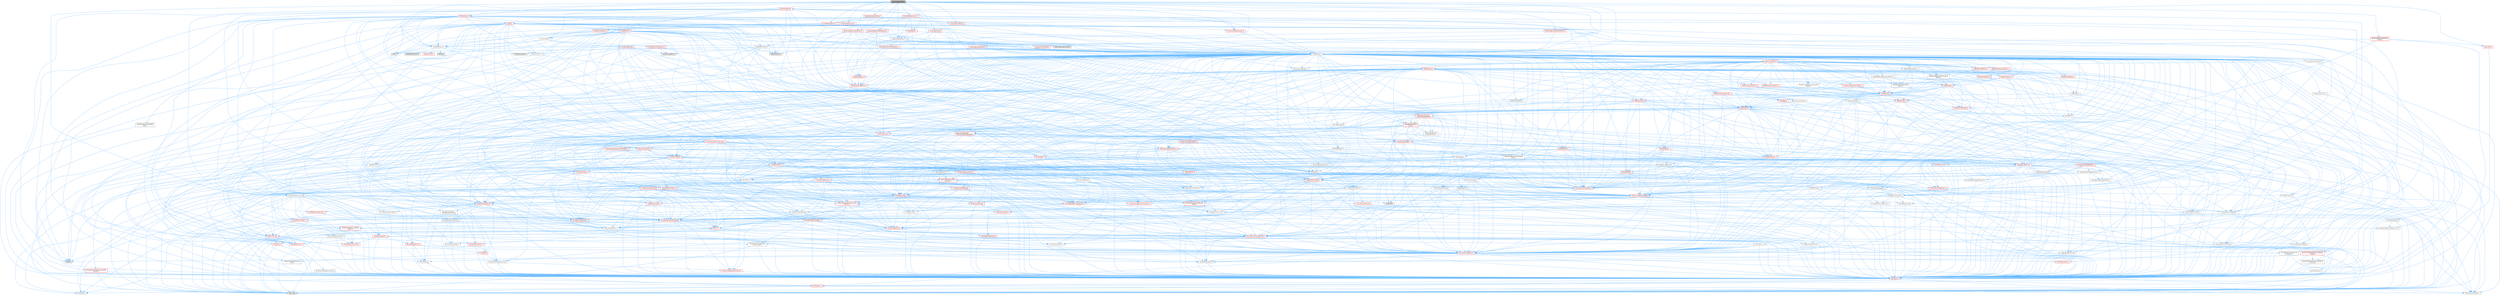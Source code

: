 digraph "LandscapeRender.h"
{
 // INTERACTIVE_SVG=YES
 // LATEX_PDF_SIZE
  bgcolor="transparent";
  edge [fontname=Helvetica,fontsize=10,labelfontname=Helvetica,labelfontsize=10];
  node [fontname=Helvetica,fontsize=10,shape=box,height=0.2,width=0.4];
  Node1 [id="Node000001",label="LandscapeRender.h",height=0.2,width=0.4,color="gray40", fillcolor="grey60", style="filled", fontcolor="black",tooltip=" "];
  Node1 -> Node2 [id="edge1_Node000001_Node000002",color="steelblue1",style="solid",tooltip=" "];
  Node2 [id="Node000002",label="CoreMinimal.h",height=0.2,width=0.4,color="grey40", fillcolor="white", style="filled",URL="$d7/d67/CoreMinimal_8h.html",tooltip=" "];
  Node2 -> Node3 [id="edge2_Node000002_Node000003",color="steelblue1",style="solid",tooltip=" "];
  Node3 [id="Node000003",label="CoreTypes.h",height=0.2,width=0.4,color="red", fillcolor="#FFF0F0", style="filled",URL="$dc/dec/CoreTypes_8h.html",tooltip=" "];
  Node3 -> Node4 [id="edge3_Node000003_Node000004",color="steelblue1",style="solid",tooltip=" "];
  Node4 [id="Node000004",label="HAL/Platform.h",height=0.2,width=0.4,color="red", fillcolor="#FFF0F0", style="filled",URL="$d9/dd0/Platform_8h.html",tooltip=" "];
  Node4 -> Node5 [id="edge4_Node000004_Node000005",color="steelblue1",style="solid",tooltip=" "];
  Node5 [id="Node000005",label="Misc/Build.h",height=0.2,width=0.4,color="grey40", fillcolor="white", style="filled",URL="$d3/dbb/Build_8h.html",tooltip=" "];
  Node4 -> Node7 [id="edge5_Node000004_Node000007",color="steelblue1",style="solid",tooltip=" "];
  Node7 [id="Node000007",label="type_traits",height=0.2,width=0.4,color="grey60", fillcolor="#E0E0E0", style="filled",tooltip=" "];
  Node4 -> Node8 [id="edge6_Node000004_Node000008",color="steelblue1",style="solid",tooltip=" "];
  Node8 [id="Node000008",label="PreprocessorHelpers.h",height=0.2,width=0.4,color="grey40", fillcolor="white", style="filled",URL="$db/ddb/PreprocessorHelpers_8h.html",tooltip=" "];
  Node2 -> Node17 [id="edge7_Node000002_Node000017",color="steelblue1",style="solid",tooltip=" "];
  Node17 [id="Node000017",label="CoreFwd.h",height=0.2,width=0.4,color="red", fillcolor="#FFF0F0", style="filled",URL="$d1/d1e/CoreFwd_8h.html",tooltip=" "];
  Node17 -> Node3 [id="edge8_Node000017_Node000003",color="steelblue1",style="solid",tooltip=" "];
  Node17 -> Node18 [id="edge9_Node000017_Node000018",color="steelblue1",style="solid",tooltip=" "];
  Node18 [id="Node000018",label="Containers/ContainersFwd.h",height=0.2,width=0.4,color="grey40", fillcolor="white", style="filled",URL="$d4/d0a/ContainersFwd_8h.html",tooltip=" "];
  Node18 -> Node4 [id="edge10_Node000018_Node000004",color="steelblue1",style="solid",tooltip=" "];
  Node18 -> Node3 [id="edge11_Node000018_Node000003",color="steelblue1",style="solid",tooltip=" "];
  Node18 -> Node19 [id="edge12_Node000018_Node000019",color="steelblue1",style="solid",tooltip=" "];
  Node19 [id="Node000019",label="Traits/IsContiguousContainer.h",height=0.2,width=0.4,color="red", fillcolor="#FFF0F0", style="filled",URL="$d5/d3c/IsContiguousContainer_8h.html",tooltip=" "];
  Node19 -> Node3 [id="edge13_Node000019_Node000003",color="steelblue1",style="solid",tooltip=" "];
  Node17 -> Node23 [id="edge14_Node000017_Node000023",color="steelblue1",style="solid",tooltip=" "];
  Node23 [id="Node000023",label="UObject/UObjectHierarchy\lFwd.h",height=0.2,width=0.4,color="grey40", fillcolor="white", style="filled",URL="$d3/d13/UObjectHierarchyFwd_8h.html",tooltip=" "];
  Node2 -> Node23 [id="edge15_Node000002_Node000023",color="steelblue1",style="solid",tooltip=" "];
  Node2 -> Node18 [id="edge16_Node000002_Node000018",color="steelblue1",style="solid",tooltip=" "];
  Node2 -> Node24 [id="edge17_Node000002_Node000024",color="steelblue1",style="solid",tooltip=" "];
  Node24 [id="Node000024",label="Misc/VarArgs.h",height=0.2,width=0.4,color="grey40", fillcolor="white", style="filled",URL="$d5/d6f/VarArgs_8h.html",tooltip=" "];
  Node24 -> Node3 [id="edge18_Node000024_Node000003",color="steelblue1",style="solid",tooltip=" "];
  Node2 -> Node25 [id="edge19_Node000002_Node000025",color="steelblue1",style="solid",tooltip=" "];
  Node25 [id="Node000025",label="Logging/LogVerbosity.h",height=0.2,width=0.4,color="grey40", fillcolor="white", style="filled",URL="$d2/d8f/LogVerbosity_8h.html",tooltip=" "];
  Node25 -> Node3 [id="edge20_Node000025_Node000003",color="steelblue1",style="solid",tooltip=" "];
  Node2 -> Node26 [id="edge21_Node000002_Node000026",color="steelblue1",style="solid",tooltip=" "];
  Node26 [id="Node000026",label="Misc/OutputDevice.h",height=0.2,width=0.4,color="red", fillcolor="#FFF0F0", style="filled",URL="$d7/d32/OutputDevice_8h.html",tooltip=" "];
  Node26 -> Node17 [id="edge22_Node000026_Node000017",color="steelblue1",style="solid",tooltip=" "];
  Node26 -> Node3 [id="edge23_Node000026_Node000003",color="steelblue1",style="solid",tooltip=" "];
  Node26 -> Node25 [id="edge24_Node000026_Node000025",color="steelblue1",style="solid",tooltip=" "];
  Node26 -> Node24 [id="edge25_Node000026_Node000024",color="steelblue1",style="solid",tooltip=" "];
  Node2 -> Node32 [id="edge26_Node000002_Node000032",color="steelblue1",style="solid",tooltip=" "];
  Node32 [id="Node000032",label="HAL/PlatformCrt.h",height=0.2,width=0.4,color="red", fillcolor="#FFF0F0", style="filled",URL="$d8/d75/PlatformCrt_8h.html",tooltip=" "];
  Node2 -> Node42 [id="edge27_Node000002_Node000042",color="steelblue1",style="solid",tooltip=" "];
  Node42 [id="Node000042",label="HAL/PlatformMisc.h",height=0.2,width=0.4,color="red", fillcolor="#FFF0F0", style="filled",URL="$d0/df5/PlatformMisc_8h.html",tooltip=" "];
  Node42 -> Node3 [id="edge28_Node000042_Node000003",color="steelblue1",style="solid",tooltip=" "];
  Node2 -> Node61 [id="edge29_Node000002_Node000061",color="steelblue1",style="solid",tooltip=" "];
  Node61 [id="Node000061",label="Misc/AssertionMacros.h",height=0.2,width=0.4,color="red", fillcolor="#FFF0F0", style="filled",URL="$d0/dfa/AssertionMacros_8h.html",tooltip=" "];
  Node61 -> Node3 [id="edge30_Node000061_Node000003",color="steelblue1",style="solid",tooltip=" "];
  Node61 -> Node4 [id="edge31_Node000061_Node000004",color="steelblue1",style="solid",tooltip=" "];
  Node61 -> Node42 [id="edge32_Node000061_Node000042",color="steelblue1",style="solid",tooltip=" "];
  Node61 -> Node8 [id="edge33_Node000061_Node000008",color="steelblue1",style="solid",tooltip=" "];
  Node61 -> Node62 [id="edge34_Node000061_Node000062",color="steelblue1",style="solid",tooltip=" "];
  Node62 [id="Node000062",label="Templates/EnableIf.h",height=0.2,width=0.4,color="grey40", fillcolor="white", style="filled",URL="$d7/d60/EnableIf_8h.html",tooltip=" "];
  Node62 -> Node3 [id="edge35_Node000062_Node000003",color="steelblue1",style="solid",tooltip=" "];
  Node61 -> Node24 [id="edge36_Node000061_Node000024",color="steelblue1",style="solid",tooltip=" "];
  Node61 -> Node69 [id="edge37_Node000061_Node000069",color="steelblue1",style="solid",tooltip=" "];
  Node69 [id="Node000069",label="atomic",height=0.2,width=0.4,color="grey60", fillcolor="#E0E0E0", style="filled",tooltip=" "];
  Node2 -> Node70 [id="edge38_Node000002_Node000070",color="steelblue1",style="solid",tooltip=" "];
  Node70 [id="Node000070",label="Templates/IsPointer.h",height=0.2,width=0.4,color="grey40", fillcolor="white", style="filled",URL="$d7/d05/IsPointer_8h.html",tooltip=" "];
  Node70 -> Node3 [id="edge39_Node000070_Node000003",color="steelblue1",style="solid",tooltip=" "];
  Node2 -> Node71 [id="edge40_Node000002_Node000071",color="steelblue1",style="solid",tooltip=" "];
  Node71 [id="Node000071",label="HAL/PlatformMemory.h",height=0.2,width=0.4,color="red", fillcolor="#FFF0F0", style="filled",URL="$de/d68/PlatformMemory_8h.html",tooltip=" "];
  Node71 -> Node3 [id="edge41_Node000071_Node000003",color="steelblue1",style="solid",tooltip=" "];
  Node2 -> Node54 [id="edge42_Node000002_Node000054",color="steelblue1",style="solid",tooltip=" "];
  Node54 [id="Node000054",label="HAL/PlatformAtomics.h",height=0.2,width=0.4,color="red", fillcolor="#FFF0F0", style="filled",URL="$d3/d36/PlatformAtomics_8h.html",tooltip=" "];
  Node54 -> Node3 [id="edge43_Node000054_Node000003",color="steelblue1",style="solid",tooltip=" "];
  Node2 -> Node76 [id="edge44_Node000002_Node000076",color="steelblue1",style="solid",tooltip=" "];
  Node76 [id="Node000076",label="Misc/Exec.h",height=0.2,width=0.4,color="grey40", fillcolor="white", style="filled",URL="$de/ddb/Exec_8h.html",tooltip=" "];
  Node76 -> Node3 [id="edge45_Node000076_Node000003",color="steelblue1",style="solid",tooltip=" "];
  Node76 -> Node61 [id="edge46_Node000076_Node000061",color="steelblue1",style="solid",tooltip=" "];
  Node2 -> Node77 [id="edge47_Node000002_Node000077",color="steelblue1",style="solid",tooltip=" "];
  Node77 [id="Node000077",label="HAL/MemoryBase.h",height=0.2,width=0.4,color="red", fillcolor="#FFF0F0", style="filled",URL="$d6/d9f/MemoryBase_8h.html",tooltip=" "];
  Node77 -> Node3 [id="edge48_Node000077_Node000003",color="steelblue1",style="solid",tooltip=" "];
  Node77 -> Node54 [id="edge49_Node000077_Node000054",color="steelblue1",style="solid",tooltip=" "];
  Node77 -> Node32 [id="edge50_Node000077_Node000032",color="steelblue1",style="solid",tooltip=" "];
  Node77 -> Node76 [id="edge51_Node000077_Node000076",color="steelblue1",style="solid",tooltip=" "];
  Node77 -> Node26 [id="edge52_Node000077_Node000026",color="steelblue1",style="solid",tooltip=" "];
  Node2 -> Node87 [id="edge53_Node000002_Node000087",color="steelblue1",style="solid",tooltip=" "];
  Node87 [id="Node000087",label="HAL/UnrealMemory.h",height=0.2,width=0.4,color="red", fillcolor="#FFF0F0", style="filled",URL="$d9/d96/UnrealMemory_8h.html",tooltip=" "];
  Node87 -> Node3 [id="edge54_Node000087_Node000003",color="steelblue1",style="solid",tooltip=" "];
  Node87 -> Node77 [id="edge55_Node000087_Node000077",color="steelblue1",style="solid",tooltip=" "];
  Node87 -> Node71 [id="edge56_Node000087_Node000071",color="steelblue1",style="solid",tooltip=" "];
  Node87 -> Node70 [id="edge57_Node000087_Node000070",color="steelblue1",style="solid",tooltip=" "];
  Node2 -> Node89 [id="edge58_Node000002_Node000089",color="steelblue1",style="solid",tooltip=" "];
  Node89 [id="Node000089",label="Templates/IsArithmetic.h",height=0.2,width=0.4,color="grey40", fillcolor="white", style="filled",URL="$d2/d5d/IsArithmetic_8h.html",tooltip=" "];
  Node89 -> Node3 [id="edge59_Node000089_Node000003",color="steelblue1",style="solid",tooltip=" "];
  Node2 -> Node83 [id="edge60_Node000002_Node000083",color="steelblue1",style="solid",tooltip=" "];
  Node83 [id="Node000083",label="Templates/AndOrNot.h",height=0.2,width=0.4,color="grey40", fillcolor="white", style="filled",URL="$db/d0a/AndOrNot_8h.html",tooltip=" "];
  Node83 -> Node3 [id="edge61_Node000083_Node000003",color="steelblue1",style="solid",tooltip=" "];
  Node2 -> Node90 [id="edge62_Node000002_Node000090",color="steelblue1",style="solid",tooltip=" "];
  Node90 [id="Node000090",label="Templates/IsPODType.h",height=0.2,width=0.4,color="grey40", fillcolor="white", style="filled",URL="$d7/db1/IsPODType_8h.html",tooltip=" "];
  Node90 -> Node3 [id="edge63_Node000090_Node000003",color="steelblue1",style="solid",tooltip=" "];
  Node2 -> Node91 [id="edge64_Node000002_Node000091",color="steelblue1",style="solid",tooltip=" "];
  Node91 [id="Node000091",label="Templates/IsUECoreType.h",height=0.2,width=0.4,color="grey40", fillcolor="white", style="filled",URL="$d1/db8/IsUECoreType_8h.html",tooltip=" "];
  Node91 -> Node3 [id="edge65_Node000091_Node000003",color="steelblue1",style="solid",tooltip=" "];
  Node91 -> Node7 [id="edge66_Node000091_Node000007",color="steelblue1",style="solid",tooltip=" "];
  Node2 -> Node84 [id="edge67_Node000002_Node000084",color="steelblue1",style="solid",tooltip=" "];
  Node84 [id="Node000084",label="Templates/IsTriviallyCopy\lConstructible.h",height=0.2,width=0.4,color="grey40", fillcolor="white", style="filled",URL="$d3/d78/IsTriviallyCopyConstructible_8h.html",tooltip=" "];
  Node84 -> Node3 [id="edge68_Node000084_Node000003",color="steelblue1",style="solid",tooltip=" "];
  Node84 -> Node7 [id="edge69_Node000084_Node000007",color="steelblue1",style="solid",tooltip=" "];
  Node2 -> Node92 [id="edge70_Node000002_Node000092",color="steelblue1",style="solid",tooltip=" "];
  Node92 [id="Node000092",label="Templates/UnrealTypeTraits.h",height=0.2,width=0.4,color="red", fillcolor="#FFF0F0", style="filled",URL="$d2/d2d/UnrealTypeTraits_8h.html",tooltip=" "];
  Node92 -> Node3 [id="edge71_Node000092_Node000003",color="steelblue1",style="solid",tooltip=" "];
  Node92 -> Node70 [id="edge72_Node000092_Node000070",color="steelblue1",style="solid",tooltip=" "];
  Node92 -> Node61 [id="edge73_Node000092_Node000061",color="steelblue1",style="solid",tooltip=" "];
  Node92 -> Node83 [id="edge74_Node000092_Node000083",color="steelblue1",style="solid",tooltip=" "];
  Node92 -> Node62 [id="edge75_Node000092_Node000062",color="steelblue1",style="solid",tooltip=" "];
  Node92 -> Node89 [id="edge76_Node000092_Node000089",color="steelblue1",style="solid",tooltip=" "];
  Node92 -> Node90 [id="edge77_Node000092_Node000090",color="steelblue1",style="solid",tooltip=" "];
  Node92 -> Node91 [id="edge78_Node000092_Node000091",color="steelblue1",style="solid",tooltip=" "];
  Node92 -> Node84 [id="edge79_Node000092_Node000084",color="steelblue1",style="solid",tooltip=" "];
  Node2 -> Node62 [id="edge80_Node000002_Node000062",color="steelblue1",style="solid",tooltip=" "];
  Node2 -> Node94 [id="edge81_Node000002_Node000094",color="steelblue1",style="solid",tooltip=" "];
  Node94 [id="Node000094",label="Templates/RemoveReference.h",height=0.2,width=0.4,color="grey40", fillcolor="white", style="filled",URL="$da/dbe/RemoveReference_8h.html",tooltip=" "];
  Node94 -> Node3 [id="edge82_Node000094_Node000003",color="steelblue1",style="solid",tooltip=" "];
  Node2 -> Node95 [id="edge83_Node000002_Node000095",color="steelblue1",style="solid",tooltip=" "];
  Node95 [id="Node000095",label="Templates/IntegralConstant.h",height=0.2,width=0.4,color="grey40", fillcolor="white", style="filled",URL="$db/d1b/IntegralConstant_8h.html",tooltip=" "];
  Node95 -> Node3 [id="edge84_Node000095_Node000003",color="steelblue1",style="solid",tooltip=" "];
  Node2 -> Node96 [id="edge85_Node000002_Node000096",color="steelblue1",style="solid",tooltip=" "];
  Node96 [id="Node000096",label="Templates/IsClass.h",height=0.2,width=0.4,color="grey40", fillcolor="white", style="filled",URL="$db/dcb/IsClass_8h.html",tooltip=" "];
  Node96 -> Node3 [id="edge86_Node000096_Node000003",color="steelblue1",style="solid",tooltip=" "];
  Node2 -> Node97 [id="edge87_Node000002_Node000097",color="steelblue1",style="solid",tooltip=" "];
  Node97 [id="Node000097",label="Templates/TypeCompatible\lBytes.h",height=0.2,width=0.4,color="red", fillcolor="#FFF0F0", style="filled",URL="$df/d0a/TypeCompatibleBytes_8h.html",tooltip=" "];
  Node97 -> Node3 [id="edge88_Node000097_Node000003",color="steelblue1",style="solid",tooltip=" "];
  Node97 -> Node7 [id="edge89_Node000097_Node000007",color="steelblue1",style="solid",tooltip=" "];
  Node2 -> Node19 [id="edge90_Node000002_Node000019",color="steelblue1",style="solid",tooltip=" "];
  Node2 -> Node98 [id="edge91_Node000002_Node000098",color="steelblue1",style="solid",tooltip=" "];
  Node98 [id="Node000098",label="Templates/UnrealTemplate.h",height=0.2,width=0.4,color="red", fillcolor="#FFF0F0", style="filled",URL="$d4/d24/UnrealTemplate_8h.html",tooltip=" "];
  Node98 -> Node3 [id="edge92_Node000098_Node000003",color="steelblue1",style="solid",tooltip=" "];
  Node98 -> Node70 [id="edge93_Node000098_Node000070",color="steelblue1",style="solid",tooltip=" "];
  Node98 -> Node87 [id="edge94_Node000098_Node000087",color="steelblue1",style="solid",tooltip=" "];
  Node98 -> Node92 [id="edge95_Node000098_Node000092",color="steelblue1",style="solid",tooltip=" "];
  Node98 -> Node94 [id="edge96_Node000098_Node000094",color="steelblue1",style="solid",tooltip=" "];
  Node98 -> Node64 [id="edge97_Node000098_Node000064",color="steelblue1",style="solid",tooltip=" "];
  Node64 [id="Node000064",label="Templates/Requires.h",height=0.2,width=0.4,color="grey40", fillcolor="white", style="filled",URL="$dc/d96/Requires_8h.html",tooltip=" "];
  Node64 -> Node62 [id="edge98_Node000064_Node000062",color="steelblue1",style="solid",tooltip=" "];
  Node64 -> Node7 [id="edge99_Node000064_Node000007",color="steelblue1",style="solid",tooltip=" "];
  Node98 -> Node97 [id="edge100_Node000098_Node000097",color="steelblue1",style="solid",tooltip=" "];
  Node98 -> Node19 [id="edge101_Node000098_Node000019",color="steelblue1",style="solid",tooltip=" "];
  Node98 -> Node7 [id="edge102_Node000098_Node000007",color="steelblue1",style="solid",tooltip=" "];
  Node2 -> Node47 [id="edge103_Node000002_Node000047",color="steelblue1",style="solid",tooltip=" "];
  Node47 [id="Node000047",label="Math/NumericLimits.h",height=0.2,width=0.4,color="grey40", fillcolor="white", style="filled",URL="$df/d1b/NumericLimits_8h.html",tooltip=" "];
  Node47 -> Node3 [id="edge104_Node000047_Node000003",color="steelblue1",style="solid",tooltip=" "];
  Node2 -> Node102 [id="edge105_Node000002_Node000102",color="steelblue1",style="solid",tooltip=" "];
  Node102 [id="Node000102",label="HAL/PlatformMath.h",height=0.2,width=0.4,color="red", fillcolor="#FFF0F0", style="filled",URL="$dc/d53/PlatformMath_8h.html",tooltip=" "];
  Node102 -> Node3 [id="edge106_Node000102_Node000003",color="steelblue1",style="solid",tooltip=" "];
  Node2 -> Node85 [id="edge107_Node000002_Node000085",color="steelblue1",style="solid",tooltip=" "];
  Node85 [id="Node000085",label="Templates/IsTriviallyCopy\lAssignable.h",height=0.2,width=0.4,color="grey40", fillcolor="white", style="filled",URL="$d2/df2/IsTriviallyCopyAssignable_8h.html",tooltip=" "];
  Node85 -> Node3 [id="edge108_Node000085_Node000003",color="steelblue1",style="solid",tooltip=" "];
  Node85 -> Node7 [id="edge109_Node000085_Node000007",color="steelblue1",style="solid",tooltip=" "];
  Node2 -> Node110 [id="edge110_Node000002_Node000110",color="steelblue1",style="solid",tooltip=" "];
  Node110 [id="Node000110",label="Templates/MemoryOps.h",height=0.2,width=0.4,color="red", fillcolor="#FFF0F0", style="filled",URL="$db/dea/MemoryOps_8h.html",tooltip=" "];
  Node110 -> Node3 [id="edge111_Node000110_Node000003",color="steelblue1",style="solid",tooltip=" "];
  Node110 -> Node87 [id="edge112_Node000110_Node000087",color="steelblue1",style="solid",tooltip=" "];
  Node110 -> Node85 [id="edge113_Node000110_Node000085",color="steelblue1",style="solid",tooltip=" "];
  Node110 -> Node84 [id="edge114_Node000110_Node000084",color="steelblue1",style="solid",tooltip=" "];
  Node110 -> Node64 [id="edge115_Node000110_Node000064",color="steelblue1",style="solid",tooltip=" "];
  Node110 -> Node92 [id="edge116_Node000110_Node000092",color="steelblue1",style="solid",tooltip=" "];
  Node110 -> Node7 [id="edge117_Node000110_Node000007",color="steelblue1",style="solid",tooltip=" "];
  Node2 -> Node111 [id="edge118_Node000002_Node000111",color="steelblue1",style="solid",tooltip=" "];
  Node111 [id="Node000111",label="Containers/ContainerAllocation\lPolicies.h",height=0.2,width=0.4,color="red", fillcolor="#FFF0F0", style="filled",URL="$d7/dff/ContainerAllocationPolicies_8h.html",tooltip=" "];
  Node111 -> Node3 [id="edge119_Node000111_Node000003",color="steelblue1",style="solid",tooltip=" "];
  Node111 -> Node111 [id="edge120_Node000111_Node000111",color="steelblue1",style="solid",tooltip=" "];
  Node111 -> Node102 [id="edge121_Node000111_Node000102",color="steelblue1",style="solid",tooltip=" "];
  Node111 -> Node87 [id="edge122_Node000111_Node000087",color="steelblue1",style="solid",tooltip=" "];
  Node111 -> Node47 [id="edge123_Node000111_Node000047",color="steelblue1",style="solid",tooltip=" "];
  Node111 -> Node61 [id="edge124_Node000111_Node000061",color="steelblue1",style="solid",tooltip=" "];
  Node111 -> Node110 [id="edge125_Node000111_Node000110",color="steelblue1",style="solid",tooltip=" "];
  Node111 -> Node97 [id="edge126_Node000111_Node000097",color="steelblue1",style="solid",tooltip=" "];
  Node111 -> Node7 [id="edge127_Node000111_Node000007",color="steelblue1",style="solid",tooltip=" "];
  Node2 -> Node114 [id="edge128_Node000002_Node000114",color="steelblue1",style="solid",tooltip=" "];
  Node114 [id="Node000114",label="Templates/IsEnumClass.h",height=0.2,width=0.4,color="grey40", fillcolor="white", style="filled",URL="$d7/d15/IsEnumClass_8h.html",tooltip=" "];
  Node114 -> Node3 [id="edge129_Node000114_Node000003",color="steelblue1",style="solid",tooltip=" "];
  Node114 -> Node83 [id="edge130_Node000114_Node000083",color="steelblue1",style="solid",tooltip=" "];
  Node2 -> Node115 [id="edge131_Node000002_Node000115",color="steelblue1",style="solid",tooltip=" "];
  Node115 [id="Node000115",label="HAL/PlatformProperties.h",height=0.2,width=0.4,color="red", fillcolor="#FFF0F0", style="filled",URL="$d9/db0/PlatformProperties_8h.html",tooltip=" "];
  Node115 -> Node3 [id="edge132_Node000115_Node000003",color="steelblue1",style="solid",tooltip=" "];
  Node2 -> Node118 [id="edge133_Node000002_Node000118",color="steelblue1",style="solid",tooltip=" "];
  Node118 [id="Node000118",label="Misc/EngineVersionBase.h",height=0.2,width=0.4,color="grey40", fillcolor="white", style="filled",URL="$d5/d2b/EngineVersionBase_8h.html",tooltip=" "];
  Node118 -> Node3 [id="edge134_Node000118_Node000003",color="steelblue1",style="solid",tooltip=" "];
  Node2 -> Node119 [id="edge135_Node000002_Node000119",color="steelblue1",style="solid",tooltip=" "];
  Node119 [id="Node000119",label="Internationalization\l/TextNamespaceFwd.h",height=0.2,width=0.4,color="grey40", fillcolor="white", style="filled",URL="$d8/d97/TextNamespaceFwd_8h.html",tooltip=" "];
  Node119 -> Node3 [id="edge136_Node000119_Node000003",color="steelblue1",style="solid",tooltip=" "];
  Node2 -> Node120 [id="edge137_Node000002_Node000120",color="steelblue1",style="solid",tooltip=" "];
  Node120 [id="Node000120",label="Serialization/Archive.h",height=0.2,width=0.4,color="red", fillcolor="#FFF0F0", style="filled",URL="$d7/d3b/Archive_8h.html",tooltip=" "];
  Node120 -> Node17 [id="edge138_Node000120_Node000017",color="steelblue1",style="solid",tooltip=" "];
  Node120 -> Node3 [id="edge139_Node000120_Node000003",color="steelblue1",style="solid",tooltip=" "];
  Node120 -> Node115 [id="edge140_Node000120_Node000115",color="steelblue1",style="solid",tooltip=" "];
  Node120 -> Node119 [id="edge141_Node000120_Node000119",color="steelblue1",style="solid",tooltip=" "];
  Node120 -> Node61 [id="edge142_Node000120_Node000061",color="steelblue1",style="solid",tooltip=" "];
  Node120 -> Node5 [id="edge143_Node000120_Node000005",color="steelblue1",style="solid",tooltip=" "];
  Node120 -> Node118 [id="edge144_Node000120_Node000118",color="steelblue1",style="solid",tooltip=" "];
  Node120 -> Node24 [id="edge145_Node000120_Node000024",color="steelblue1",style="solid",tooltip=" "];
  Node120 -> Node62 [id="edge146_Node000120_Node000062",color="steelblue1",style="solid",tooltip=" "];
  Node120 -> Node114 [id="edge147_Node000120_Node000114",color="steelblue1",style="solid",tooltip=" "];
  Node120 -> Node98 [id="edge148_Node000120_Node000098",color="steelblue1",style="solid",tooltip=" "];
  Node120 -> Node123 [id="edge149_Node000120_Node000123",color="steelblue1",style="solid",tooltip=" "];
  Node123 [id="Node000123",label="UObject/ObjectVersion.h",height=0.2,width=0.4,color="grey40", fillcolor="white", style="filled",URL="$da/d63/ObjectVersion_8h.html",tooltip=" "];
  Node123 -> Node3 [id="edge150_Node000123_Node000003",color="steelblue1",style="solid",tooltip=" "];
  Node2 -> Node124 [id="edge151_Node000002_Node000124",color="steelblue1",style="solid",tooltip=" "];
  Node124 [id="Node000124",label="Templates/Less.h",height=0.2,width=0.4,color="grey40", fillcolor="white", style="filled",URL="$de/dc8/Less_8h.html",tooltip=" "];
  Node124 -> Node3 [id="edge152_Node000124_Node000003",color="steelblue1",style="solid",tooltip=" "];
  Node124 -> Node98 [id="edge153_Node000124_Node000098",color="steelblue1",style="solid",tooltip=" "];
  Node2 -> Node125 [id="edge154_Node000002_Node000125",color="steelblue1",style="solid",tooltip=" "];
  Node125 [id="Node000125",label="Templates/Sorting.h",height=0.2,width=0.4,color="red", fillcolor="#FFF0F0", style="filled",URL="$d3/d9e/Sorting_8h.html",tooltip=" "];
  Node125 -> Node3 [id="edge155_Node000125_Node000003",color="steelblue1",style="solid",tooltip=" "];
  Node125 -> Node102 [id="edge156_Node000125_Node000102",color="steelblue1",style="solid",tooltip=" "];
  Node125 -> Node124 [id="edge157_Node000125_Node000124",color="steelblue1",style="solid",tooltip=" "];
  Node2 -> Node136 [id="edge158_Node000002_Node000136",color="steelblue1",style="solid",tooltip=" "];
  Node136 [id="Node000136",label="Misc/Char.h",height=0.2,width=0.4,color="red", fillcolor="#FFF0F0", style="filled",URL="$d0/d58/Char_8h.html",tooltip=" "];
  Node136 -> Node3 [id="edge159_Node000136_Node000003",color="steelblue1",style="solid",tooltip=" "];
  Node136 -> Node7 [id="edge160_Node000136_Node000007",color="steelblue1",style="solid",tooltip=" "];
  Node2 -> Node139 [id="edge161_Node000002_Node000139",color="steelblue1",style="solid",tooltip=" "];
  Node139 [id="Node000139",label="GenericPlatform/GenericPlatform\lStricmp.h",height=0.2,width=0.4,color="grey40", fillcolor="white", style="filled",URL="$d2/d86/GenericPlatformStricmp_8h.html",tooltip=" "];
  Node139 -> Node3 [id="edge162_Node000139_Node000003",color="steelblue1",style="solid",tooltip=" "];
  Node2 -> Node140 [id="edge163_Node000002_Node000140",color="steelblue1",style="solid",tooltip=" "];
  Node140 [id="Node000140",label="GenericPlatform/GenericPlatform\lString.h",height=0.2,width=0.4,color="red", fillcolor="#FFF0F0", style="filled",URL="$dd/d20/GenericPlatformString_8h.html",tooltip=" "];
  Node140 -> Node3 [id="edge164_Node000140_Node000003",color="steelblue1",style="solid",tooltip=" "];
  Node140 -> Node139 [id="edge165_Node000140_Node000139",color="steelblue1",style="solid",tooltip=" "];
  Node140 -> Node62 [id="edge166_Node000140_Node000062",color="steelblue1",style="solid",tooltip=" "];
  Node140 -> Node7 [id="edge167_Node000140_Node000007",color="steelblue1",style="solid",tooltip=" "];
  Node2 -> Node73 [id="edge168_Node000002_Node000073",color="steelblue1",style="solid",tooltip=" "];
  Node73 [id="Node000073",label="HAL/PlatformString.h",height=0.2,width=0.4,color="red", fillcolor="#FFF0F0", style="filled",URL="$db/db5/PlatformString_8h.html",tooltip=" "];
  Node73 -> Node3 [id="edge169_Node000073_Node000003",color="steelblue1",style="solid",tooltip=" "];
  Node2 -> Node143 [id="edge170_Node000002_Node000143",color="steelblue1",style="solid",tooltip=" "];
  Node143 [id="Node000143",label="Misc/CString.h",height=0.2,width=0.4,color="red", fillcolor="#FFF0F0", style="filled",URL="$d2/d49/CString_8h.html",tooltip=" "];
  Node143 -> Node3 [id="edge171_Node000143_Node000003",color="steelblue1",style="solid",tooltip=" "];
  Node143 -> Node32 [id="edge172_Node000143_Node000032",color="steelblue1",style="solid",tooltip=" "];
  Node143 -> Node73 [id="edge173_Node000143_Node000073",color="steelblue1",style="solid",tooltip=" "];
  Node143 -> Node61 [id="edge174_Node000143_Node000061",color="steelblue1",style="solid",tooltip=" "];
  Node143 -> Node136 [id="edge175_Node000143_Node000136",color="steelblue1",style="solid",tooltip=" "];
  Node143 -> Node24 [id="edge176_Node000143_Node000024",color="steelblue1",style="solid",tooltip=" "];
  Node2 -> Node144 [id="edge177_Node000002_Node000144",color="steelblue1",style="solid",tooltip=" "];
  Node144 [id="Node000144",label="Misc/Crc.h",height=0.2,width=0.4,color="red", fillcolor="#FFF0F0", style="filled",URL="$d4/dd2/Crc_8h.html",tooltip=" "];
  Node144 -> Node3 [id="edge178_Node000144_Node000003",color="steelblue1",style="solid",tooltip=" "];
  Node144 -> Node73 [id="edge179_Node000144_Node000073",color="steelblue1",style="solid",tooltip=" "];
  Node144 -> Node61 [id="edge180_Node000144_Node000061",color="steelblue1",style="solid",tooltip=" "];
  Node144 -> Node143 [id="edge181_Node000144_Node000143",color="steelblue1",style="solid",tooltip=" "];
  Node144 -> Node136 [id="edge182_Node000144_Node000136",color="steelblue1",style="solid",tooltip=" "];
  Node144 -> Node92 [id="edge183_Node000144_Node000092",color="steelblue1",style="solid",tooltip=" "];
  Node2 -> Node135 [id="edge184_Node000002_Node000135",color="steelblue1",style="solid",tooltip=" "];
  Node135 [id="Node000135",label="Math/UnrealMathUtility.h",height=0.2,width=0.4,color="red", fillcolor="#FFF0F0", style="filled",URL="$db/db8/UnrealMathUtility_8h.html",tooltip=" "];
  Node135 -> Node3 [id="edge185_Node000135_Node000003",color="steelblue1",style="solid",tooltip=" "];
  Node135 -> Node61 [id="edge186_Node000135_Node000061",color="steelblue1",style="solid",tooltip=" "];
  Node135 -> Node102 [id="edge187_Node000135_Node000102",color="steelblue1",style="solid",tooltip=" "];
  Node135 -> Node64 [id="edge188_Node000135_Node000064",color="steelblue1",style="solid",tooltip=" "];
  Node2 -> Node145 [id="edge189_Node000002_Node000145",color="steelblue1",style="solid",tooltip=" "];
  Node145 [id="Node000145",label="Containers/UnrealString.h",height=0.2,width=0.4,color="red", fillcolor="#FFF0F0", style="filled",URL="$d5/dba/UnrealString_8h.html",tooltip=" "];
  Node2 -> Node149 [id="edge190_Node000002_Node000149",color="steelblue1",style="solid",tooltip=" "];
  Node149 [id="Node000149",label="Containers/Array.h",height=0.2,width=0.4,color="red", fillcolor="#FFF0F0", style="filled",URL="$df/dd0/Array_8h.html",tooltip=" "];
  Node149 -> Node3 [id="edge191_Node000149_Node000003",color="steelblue1",style="solid",tooltip=" "];
  Node149 -> Node61 [id="edge192_Node000149_Node000061",color="steelblue1",style="solid",tooltip=" "];
  Node149 -> Node150 [id="edge193_Node000149_Node000150",color="steelblue1",style="solid",tooltip=" "];
  Node150 [id="Node000150",label="Misc/IntrusiveUnsetOptional\lState.h",height=0.2,width=0.4,color="red", fillcolor="#FFF0F0", style="filled",URL="$d2/d0a/IntrusiveUnsetOptionalState_8h.html",tooltip=" "];
  Node149 -> Node152 [id="edge194_Node000149_Node000152",color="steelblue1",style="solid",tooltip=" "];
  Node152 [id="Node000152",label="Misc/ReverseIterate.h",height=0.2,width=0.4,color="red", fillcolor="#FFF0F0", style="filled",URL="$db/de3/ReverseIterate_8h.html",tooltip=" "];
  Node152 -> Node4 [id="edge195_Node000152_Node000004",color="steelblue1",style="solid",tooltip=" "];
  Node149 -> Node87 [id="edge196_Node000149_Node000087",color="steelblue1",style="solid",tooltip=" "];
  Node149 -> Node92 [id="edge197_Node000149_Node000092",color="steelblue1",style="solid",tooltip=" "];
  Node149 -> Node98 [id="edge198_Node000149_Node000098",color="steelblue1",style="solid",tooltip=" "];
  Node149 -> Node111 [id="edge199_Node000149_Node000111",color="steelblue1",style="solid",tooltip=" "];
  Node149 -> Node120 [id="edge200_Node000149_Node000120",color="steelblue1",style="solid",tooltip=" "];
  Node149 -> Node128 [id="edge201_Node000149_Node000128",color="steelblue1",style="solid",tooltip=" "];
  Node128 [id="Node000128",label="Templates/Invoke.h",height=0.2,width=0.4,color="red", fillcolor="#FFF0F0", style="filled",URL="$d7/deb/Invoke_8h.html",tooltip=" "];
  Node128 -> Node3 [id="edge202_Node000128_Node000003",color="steelblue1",style="solid",tooltip=" "];
  Node128 -> Node98 [id="edge203_Node000128_Node000098",color="steelblue1",style="solid",tooltip=" "];
  Node128 -> Node7 [id="edge204_Node000128_Node000007",color="steelblue1",style="solid",tooltip=" "];
  Node149 -> Node124 [id="edge205_Node000149_Node000124",color="steelblue1",style="solid",tooltip=" "];
  Node149 -> Node64 [id="edge206_Node000149_Node000064",color="steelblue1",style="solid",tooltip=" "];
  Node149 -> Node125 [id="edge207_Node000149_Node000125",color="steelblue1",style="solid",tooltip=" "];
  Node149 -> Node172 [id="edge208_Node000149_Node000172",color="steelblue1",style="solid",tooltip=" "];
  Node172 [id="Node000172",label="Templates/AlignmentTemplates.h",height=0.2,width=0.4,color="red", fillcolor="#FFF0F0", style="filled",URL="$dd/d32/AlignmentTemplates_8h.html",tooltip=" "];
  Node172 -> Node3 [id="edge209_Node000172_Node000003",color="steelblue1",style="solid",tooltip=" "];
  Node172 -> Node70 [id="edge210_Node000172_Node000070",color="steelblue1",style="solid",tooltip=" "];
  Node149 -> Node45 [id="edge211_Node000149_Node000045",color="steelblue1",style="solid",tooltip=" "];
  Node45 [id="Node000045",label="Traits/ElementType.h",height=0.2,width=0.4,color="red", fillcolor="#FFF0F0", style="filled",URL="$d5/d4f/ElementType_8h.html",tooltip=" "];
  Node45 -> Node4 [id="edge212_Node000045_Node000004",color="steelblue1",style="solid",tooltip=" "];
  Node45 -> Node7 [id="edge213_Node000045_Node000007",color="steelblue1",style="solid",tooltip=" "];
  Node149 -> Node7 [id="edge214_Node000149_Node000007",color="steelblue1",style="solid",tooltip=" "];
  Node2 -> Node173 [id="edge215_Node000002_Node000173",color="steelblue1",style="solid",tooltip=" "];
  Node173 [id="Node000173",label="Misc/FrameNumber.h",height=0.2,width=0.4,color="grey40", fillcolor="white", style="filled",URL="$dd/dbd/FrameNumber_8h.html",tooltip=" "];
  Node173 -> Node3 [id="edge216_Node000173_Node000003",color="steelblue1",style="solid",tooltip=" "];
  Node173 -> Node47 [id="edge217_Node000173_Node000047",color="steelblue1",style="solid",tooltip=" "];
  Node173 -> Node135 [id="edge218_Node000173_Node000135",color="steelblue1",style="solid",tooltip=" "];
  Node173 -> Node62 [id="edge219_Node000173_Node000062",color="steelblue1",style="solid",tooltip=" "];
  Node173 -> Node92 [id="edge220_Node000173_Node000092",color="steelblue1",style="solid",tooltip=" "];
  Node2 -> Node174 [id="edge221_Node000002_Node000174",color="steelblue1",style="solid",tooltip=" "];
  Node174 [id="Node000174",label="Misc/Timespan.h",height=0.2,width=0.4,color="grey40", fillcolor="white", style="filled",URL="$da/dd9/Timespan_8h.html",tooltip=" "];
  Node174 -> Node3 [id="edge222_Node000174_Node000003",color="steelblue1",style="solid",tooltip=" "];
  Node174 -> Node175 [id="edge223_Node000174_Node000175",color="steelblue1",style="solid",tooltip=" "];
  Node175 [id="Node000175",label="Math/Interval.h",height=0.2,width=0.4,color="grey40", fillcolor="white", style="filled",URL="$d1/d55/Interval_8h.html",tooltip=" "];
  Node175 -> Node3 [id="edge224_Node000175_Node000003",color="steelblue1",style="solid",tooltip=" "];
  Node175 -> Node89 [id="edge225_Node000175_Node000089",color="steelblue1",style="solid",tooltip=" "];
  Node175 -> Node92 [id="edge226_Node000175_Node000092",color="steelblue1",style="solid",tooltip=" "];
  Node175 -> Node47 [id="edge227_Node000175_Node000047",color="steelblue1",style="solid",tooltip=" "];
  Node175 -> Node135 [id="edge228_Node000175_Node000135",color="steelblue1",style="solid",tooltip=" "];
  Node174 -> Node135 [id="edge229_Node000174_Node000135",color="steelblue1",style="solid",tooltip=" "];
  Node174 -> Node61 [id="edge230_Node000174_Node000061",color="steelblue1",style="solid",tooltip=" "];
  Node2 -> Node176 [id="edge231_Node000002_Node000176",color="steelblue1",style="solid",tooltip=" "];
  Node176 [id="Node000176",label="Containers/StringConv.h",height=0.2,width=0.4,color="red", fillcolor="#FFF0F0", style="filled",URL="$d3/ddf/StringConv_8h.html",tooltip=" "];
  Node176 -> Node3 [id="edge232_Node000176_Node000003",color="steelblue1",style="solid",tooltip=" "];
  Node176 -> Node61 [id="edge233_Node000176_Node000061",color="steelblue1",style="solid",tooltip=" "];
  Node176 -> Node111 [id="edge234_Node000176_Node000111",color="steelblue1",style="solid",tooltip=" "];
  Node176 -> Node149 [id="edge235_Node000176_Node000149",color="steelblue1",style="solid",tooltip=" "];
  Node176 -> Node143 [id="edge236_Node000176_Node000143",color="steelblue1",style="solid",tooltip=" "];
  Node176 -> Node177 [id="edge237_Node000176_Node000177",color="steelblue1",style="solid",tooltip=" "];
  Node177 [id="Node000177",label="Templates/IsArray.h",height=0.2,width=0.4,color="grey40", fillcolor="white", style="filled",URL="$d8/d8d/IsArray_8h.html",tooltip=" "];
  Node177 -> Node3 [id="edge238_Node000177_Node000003",color="steelblue1",style="solid",tooltip=" "];
  Node176 -> Node98 [id="edge239_Node000176_Node000098",color="steelblue1",style="solid",tooltip=" "];
  Node176 -> Node92 [id="edge240_Node000176_Node000092",color="steelblue1",style="solid",tooltip=" "];
  Node176 -> Node45 [id="edge241_Node000176_Node000045",color="steelblue1",style="solid",tooltip=" "];
  Node176 -> Node19 [id="edge242_Node000176_Node000019",color="steelblue1",style="solid",tooltip=" "];
  Node176 -> Node7 [id="edge243_Node000176_Node000007",color="steelblue1",style="solid",tooltip=" "];
  Node2 -> Node178 [id="edge244_Node000002_Node000178",color="steelblue1",style="solid",tooltip=" "];
  Node178 [id="Node000178",label="UObject/UnrealNames.h",height=0.2,width=0.4,color="red", fillcolor="#FFF0F0", style="filled",URL="$d8/db1/UnrealNames_8h.html",tooltip=" "];
  Node178 -> Node3 [id="edge245_Node000178_Node000003",color="steelblue1",style="solid",tooltip=" "];
  Node2 -> Node180 [id="edge246_Node000002_Node000180",color="steelblue1",style="solid",tooltip=" "];
  Node180 [id="Node000180",label="UObject/NameTypes.h",height=0.2,width=0.4,color="red", fillcolor="#FFF0F0", style="filled",URL="$d6/d35/NameTypes_8h.html",tooltip=" "];
  Node180 -> Node3 [id="edge247_Node000180_Node000003",color="steelblue1",style="solid",tooltip=" "];
  Node180 -> Node61 [id="edge248_Node000180_Node000061",color="steelblue1",style="solid",tooltip=" "];
  Node180 -> Node87 [id="edge249_Node000180_Node000087",color="steelblue1",style="solid",tooltip=" "];
  Node180 -> Node92 [id="edge250_Node000180_Node000092",color="steelblue1",style="solid",tooltip=" "];
  Node180 -> Node98 [id="edge251_Node000180_Node000098",color="steelblue1",style="solid",tooltip=" "];
  Node180 -> Node145 [id="edge252_Node000180_Node000145",color="steelblue1",style="solid",tooltip=" "];
  Node180 -> Node176 [id="edge253_Node000180_Node000176",color="steelblue1",style="solid",tooltip=" "];
  Node180 -> Node44 [id="edge254_Node000180_Node000044",color="steelblue1",style="solid",tooltip=" "];
  Node44 [id="Node000044",label="Containers/StringFwd.h",height=0.2,width=0.4,color="grey40", fillcolor="white", style="filled",URL="$df/d37/StringFwd_8h.html",tooltip=" "];
  Node44 -> Node3 [id="edge255_Node000044_Node000003",color="steelblue1",style="solid",tooltip=" "];
  Node44 -> Node45 [id="edge256_Node000044_Node000045",color="steelblue1",style="solid",tooltip=" "];
  Node44 -> Node19 [id="edge257_Node000044_Node000019",color="steelblue1",style="solid",tooltip=" "];
  Node180 -> Node178 [id="edge258_Node000180_Node000178",color="steelblue1",style="solid",tooltip=" "];
  Node180 -> Node157 [id="edge259_Node000180_Node000157",color="steelblue1",style="solid",tooltip=" "];
  Node157 [id="Node000157",label="Serialization/MemoryLayout.h",height=0.2,width=0.4,color="red", fillcolor="#FFF0F0", style="filled",URL="$d7/d66/MemoryLayout_8h.html",tooltip=" "];
  Node157 -> Node160 [id="edge260_Node000157_Node000160",color="steelblue1",style="solid",tooltip=" "];
  Node160 [id="Node000160",label="Containers/EnumAsByte.h",height=0.2,width=0.4,color="grey40", fillcolor="white", style="filled",URL="$d6/d9a/EnumAsByte_8h.html",tooltip=" "];
  Node160 -> Node3 [id="edge261_Node000160_Node000003",color="steelblue1",style="solid",tooltip=" "];
  Node160 -> Node90 [id="edge262_Node000160_Node000090",color="steelblue1",style="solid",tooltip=" "];
  Node160 -> Node161 [id="edge263_Node000160_Node000161",color="steelblue1",style="solid",tooltip=" "];
  Node161 [id="Node000161",label="Templates/TypeHash.h",height=0.2,width=0.4,color="red", fillcolor="#FFF0F0", style="filled",URL="$d1/d62/TypeHash_8h.html",tooltip=" "];
  Node161 -> Node3 [id="edge264_Node000161_Node000003",color="steelblue1",style="solid",tooltip=" "];
  Node161 -> Node64 [id="edge265_Node000161_Node000064",color="steelblue1",style="solid",tooltip=" "];
  Node161 -> Node144 [id="edge266_Node000161_Node000144",color="steelblue1",style="solid",tooltip=" "];
  Node161 -> Node7 [id="edge267_Node000161_Node000007",color="steelblue1",style="solid",tooltip=" "];
  Node157 -> Node44 [id="edge268_Node000157_Node000044",color="steelblue1",style="solid",tooltip=" "];
  Node157 -> Node87 [id="edge269_Node000157_Node000087",color="steelblue1",style="solid",tooltip=" "];
  Node157 -> Node62 [id="edge270_Node000157_Node000062",color="steelblue1",style="solid",tooltip=" "];
  Node157 -> Node98 [id="edge271_Node000157_Node000098",color="steelblue1",style="solid",tooltip=" "];
  Node180 -> Node150 [id="edge272_Node000180_Node000150",color="steelblue1",style="solid",tooltip=" "];
  Node2 -> Node188 [id="edge273_Node000002_Node000188",color="steelblue1",style="solid",tooltip=" "];
  Node188 [id="Node000188",label="Misc/Parse.h",height=0.2,width=0.4,color="grey40", fillcolor="white", style="filled",URL="$dc/d71/Parse_8h.html",tooltip=" "];
  Node188 -> Node44 [id="edge274_Node000188_Node000044",color="steelblue1",style="solid",tooltip=" "];
  Node188 -> Node145 [id="edge275_Node000188_Node000145",color="steelblue1",style="solid",tooltip=" "];
  Node188 -> Node3 [id="edge276_Node000188_Node000003",color="steelblue1",style="solid",tooltip=" "];
  Node188 -> Node32 [id="edge277_Node000188_Node000032",color="steelblue1",style="solid",tooltip=" "];
  Node188 -> Node5 [id="edge278_Node000188_Node000005",color="steelblue1",style="solid",tooltip=" "];
  Node188 -> Node49 [id="edge279_Node000188_Node000049",color="steelblue1",style="solid",tooltip=" "];
  Node49 [id="Node000049",label="Misc/EnumClassFlags.h",height=0.2,width=0.4,color="grey40", fillcolor="white", style="filled",URL="$d8/de7/EnumClassFlags_8h.html",tooltip=" "];
  Node188 -> Node189 [id="edge280_Node000188_Node000189",color="steelblue1",style="solid",tooltip=" "];
  Node189 [id="Node000189",label="Templates/Function.h",height=0.2,width=0.4,color="red", fillcolor="#FFF0F0", style="filled",URL="$df/df5/Function_8h.html",tooltip=" "];
  Node189 -> Node3 [id="edge281_Node000189_Node000003",color="steelblue1",style="solid",tooltip=" "];
  Node189 -> Node61 [id="edge282_Node000189_Node000061",color="steelblue1",style="solid",tooltip=" "];
  Node189 -> Node150 [id="edge283_Node000189_Node000150",color="steelblue1",style="solid",tooltip=" "];
  Node189 -> Node87 [id="edge284_Node000189_Node000087",color="steelblue1",style="solid",tooltip=" "];
  Node189 -> Node92 [id="edge285_Node000189_Node000092",color="steelblue1",style="solid",tooltip=" "];
  Node189 -> Node128 [id="edge286_Node000189_Node000128",color="steelblue1",style="solid",tooltip=" "];
  Node189 -> Node98 [id="edge287_Node000189_Node000098",color="steelblue1",style="solid",tooltip=" "];
  Node189 -> Node64 [id="edge288_Node000189_Node000064",color="steelblue1",style="solid",tooltip=" "];
  Node189 -> Node135 [id="edge289_Node000189_Node000135",color="steelblue1",style="solid",tooltip=" "];
  Node189 -> Node7 [id="edge290_Node000189_Node000007",color="steelblue1",style="solid",tooltip=" "];
  Node2 -> Node172 [id="edge291_Node000002_Node000172",color="steelblue1",style="solid",tooltip=" "];
  Node2 -> Node191 [id="edge292_Node000002_Node000191",color="steelblue1",style="solid",tooltip=" "];
  Node191 [id="Node000191",label="Misc/StructBuilder.h",height=0.2,width=0.4,color="grey40", fillcolor="white", style="filled",URL="$d9/db3/StructBuilder_8h.html",tooltip=" "];
  Node191 -> Node3 [id="edge293_Node000191_Node000003",color="steelblue1",style="solid",tooltip=" "];
  Node191 -> Node135 [id="edge294_Node000191_Node000135",color="steelblue1",style="solid",tooltip=" "];
  Node191 -> Node172 [id="edge295_Node000191_Node000172",color="steelblue1",style="solid",tooltip=" "];
  Node2 -> Node104 [id="edge296_Node000002_Node000104",color="steelblue1",style="solid",tooltip=" "];
  Node104 [id="Node000104",label="Templates/Decay.h",height=0.2,width=0.4,color="grey40", fillcolor="white", style="filled",URL="$dd/d0f/Decay_8h.html",tooltip=" "];
  Node104 -> Node3 [id="edge297_Node000104_Node000003",color="steelblue1",style="solid",tooltip=" "];
  Node104 -> Node94 [id="edge298_Node000104_Node000094",color="steelblue1",style="solid",tooltip=" "];
  Node104 -> Node7 [id="edge299_Node000104_Node000007",color="steelblue1",style="solid",tooltip=" "];
  Node2 -> Node192 [id="edge300_Node000002_Node000192",color="steelblue1",style="solid",tooltip=" "];
  Node192 [id="Node000192",label="Templates/PointerIsConvertible\lFromTo.h",height=0.2,width=0.4,color="red", fillcolor="#FFF0F0", style="filled",URL="$d6/d65/PointerIsConvertibleFromTo_8h.html",tooltip=" "];
  Node192 -> Node3 [id="edge301_Node000192_Node000003",color="steelblue1",style="solid",tooltip=" "];
  Node192 -> Node7 [id="edge302_Node000192_Node000007",color="steelblue1",style="solid",tooltip=" "];
  Node2 -> Node128 [id="edge303_Node000002_Node000128",color="steelblue1",style="solid",tooltip=" "];
  Node2 -> Node189 [id="edge304_Node000002_Node000189",color="steelblue1",style="solid",tooltip=" "];
  Node2 -> Node161 [id="edge305_Node000002_Node000161",color="steelblue1",style="solid",tooltip=" "];
  Node2 -> Node193 [id="edge306_Node000002_Node000193",color="steelblue1",style="solid",tooltip=" "];
  Node193 [id="Node000193",label="Containers/ScriptArray.h",height=0.2,width=0.4,color="red", fillcolor="#FFF0F0", style="filled",URL="$dc/daf/ScriptArray_8h.html",tooltip=" "];
  Node193 -> Node3 [id="edge307_Node000193_Node000003",color="steelblue1",style="solid",tooltip=" "];
  Node193 -> Node61 [id="edge308_Node000193_Node000061",color="steelblue1",style="solid",tooltip=" "];
  Node193 -> Node87 [id="edge309_Node000193_Node000087",color="steelblue1",style="solid",tooltip=" "];
  Node193 -> Node111 [id="edge310_Node000193_Node000111",color="steelblue1",style="solid",tooltip=" "];
  Node193 -> Node149 [id="edge311_Node000193_Node000149",color="steelblue1",style="solid",tooltip=" "];
  Node2 -> Node194 [id="edge312_Node000002_Node000194",color="steelblue1",style="solid",tooltip=" "];
  Node194 [id="Node000194",label="Containers/BitArray.h",height=0.2,width=0.4,color="red", fillcolor="#FFF0F0", style="filled",URL="$d1/de4/BitArray_8h.html",tooltip=" "];
  Node194 -> Node111 [id="edge313_Node000194_Node000111",color="steelblue1",style="solid",tooltip=" "];
  Node194 -> Node3 [id="edge314_Node000194_Node000003",color="steelblue1",style="solid",tooltip=" "];
  Node194 -> Node54 [id="edge315_Node000194_Node000054",color="steelblue1",style="solid",tooltip=" "];
  Node194 -> Node87 [id="edge316_Node000194_Node000087",color="steelblue1",style="solid",tooltip=" "];
  Node194 -> Node135 [id="edge317_Node000194_Node000135",color="steelblue1",style="solid",tooltip=" "];
  Node194 -> Node61 [id="edge318_Node000194_Node000061",color="steelblue1",style="solid",tooltip=" "];
  Node194 -> Node49 [id="edge319_Node000194_Node000049",color="steelblue1",style="solid",tooltip=" "];
  Node194 -> Node120 [id="edge320_Node000194_Node000120",color="steelblue1",style="solid",tooltip=" "];
  Node194 -> Node157 [id="edge321_Node000194_Node000157",color="steelblue1",style="solid",tooltip=" "];
  Node194 -> Node62 [id="edge322_Node000194_Node000062",color="steelblue1",style="solid",tooltip=" "];
  Node194 -> Node128 [id="edge323_Node000194_Node000128",color="steelblue1",style="solid",tooltip=" "];
  Node194 -> Node98 [id="edge324_Node000194_Node000098",color="steelblue1",style="solid",tooltip=" "];
  Node194 -> Node92 [id="edge325_Node000194_Node000092",color="steelblue1",style="solid",tooltip=" "];
  Node2 -> Node195 [id="edge326_Node000002_Node000195",color="steelblue1",style="solid",tooltip=" "];
  Node195 [id="Node000195",label="Containers/SparseArray.h",height=0.2,width=0.4,color="red", fillcolor="#FFF0F0", style="filled",URL="$d5/dbf/SparseArray_8h.html",tooltip=" "];
  Node195 -> Node3 [id="edge327_Node000195_Node000003",color="steelblue1",style="solid",tooltip=" "];
  Node195 -> Node61 [id="edge328_Node000195_Node000061",color="steelblue1",style="solid",tooltip=" "];
  Node195 -> Node87 [id="edge329_Node000195_Node000087",color="steelblue1",style="solid",tooltip=" "];
  Node195 -> Node92 [id="edge330_Node000195_Node000092",color="steelblue1",style="solid",tooltip=" "];
  Node195 -> Node98 [id="edge331_Node000195_Node000098",color="steelblue1",style="solid",tooltip=" "];
  Node195 -> Node111 [id="edge332_Node000195_Node000111",color="steelblue1",style="solid",tooltip=" "];
  Node195 -> Node124 [id="edge333_Node000195_Node000124",color="steelblue1",style="solid",tooltip=" "];
  Node195 -> Node149 [id="edge334_Node000195_Node000149",color="steelblue1",style="solid",tooltip=" "];
  Node195 -> Node135 [id="edge335_Node000195_Node000135",color="steelblue1",style="solid",tooltip=" "];
  Node195 -> Node193 [id="edge336_Node000195_Node000193",color="steelblue1",style="solid",tooltip=" "];
  Node195 -> Node194 [id="edge337_Node000195_Node000194",color="steelblue1",style="solid",tooltip=" "];
  Node195 -> Node196 [id="edge338_Node000195_Node000196",color="steelblue1",style="solid",tooltip=" "];
  Node196 [id="Node000196",label="Serialization/Structured\lArchive.h",height=0.2,width=0.4,color="red", fillcolor="#FFF0F0", style="filled",URL="$d9/d1e/StructuredArchive_8h.html",tooltip=" "];
  Node196 -> Node149 [id="edge339_Node000196_Node000149",color="steelblue1",style="solid",tooltip=" "];
  Node196 -> Node111 [id="edge340_Node000196_Node000111",color="steelblue1",style="solid",tooltip=" "];
  Node196 -> Node3 [id="edge341_Node000196_Node000003",color="steelblue1",style="solid",tooltip=" "];
  Node196 -> Node5 [id="edge342_Node000196_Node000005",color="steelblue1",style="solid",tooltip=" "];
  Node196 -> Node120 [id="edge343_Node000196_Node000120",color="steelblue1",style="solid",tooltip=" "];
  Node196 -> Node207 [id="edge344_Node000196_Node000207",color="steelblue1",style="solid",tooltip=" "];
  Node207 [id="Node000207",label="Templates/UniqueObj.h",height=0.2,width=0.4,color="grey40", fillcolor="white", style="filled",URL="$da/d95/UniqueObj_8h.html",tooltip=" "];
  Node207 -> Node3 [id="edge345_Node000207_Node000003",color="steelblue1",style="solid",tooltip=" "];
  Node207 -> Node208 [id="edge346_Node000207_Node000208",color="steelblue1",style="solid",tooltip=" "];
  Node208 [id="Node000208",label="Templates/UniquePtr.h",height=0.2,width=0.4,color="grey40", fillcolor="white", style="filled",URL="$de/d1a/UniquePtr_8h.html",tooltip=" "];
  Node208 -> Node3 [id="edge347_Node000208_Node000003",color="steelblue1",style="solid",tooltip=" "];
  Node208 -> Node98 [id="edge348_Node000208_Node000098",color="steelblue1",style="solid",tooltip=" "];
  Node208 -> Node177 [id="edge349_Node000208_Node000177",color="steelblue1",style="solid",tooltip=" "];
  Node208 -> Node209 [id="edge350_Node000208_Node000209",color="steelblue1",style="solid",tooltip=" "];
  Node209 [id="Node000209",label="Templates/RemoveExtent.h",height=0.2,width=0.4,color="grey40", fillcolor="white", style="filled",URL="$dc/de9/RemoveExtent_8h.html",tooltip=" "];
  Node209 -> Node3 [id="edge351_Node000209_Node000003",color="steelblue1",style="solid",tooltip=" "];
  Node208 -> Node64 [id="edge352_Node000208_Node000064",color="steelblue1",style="solid",tooltip=" "];
  Node208 -> Node157 [id="edge353_Node000208_Node000157",color="steelblue1",style="solid",tooltip=" "];
  Node208 -> Node7 [id="edge354_Node000208_Node000007",color="steelblue1",style="solid",tooltip=" "];
  Node195 -> Node145 [id="edge355_Node000195_Node000145",color="steelblue1",style="solid",tooltip=" "];
  Node195 -> Node150 [id="edge356_Node000195_Node000150",color="steelblue1",style="solid",tooltip=" "];
  Node2 -> Node211 [id="edge357_Node000002_Node000211",color="steelblue1",style="solid",tooltip=" "];
  Node211 [id="Node000211",label="Containers/Set.h",height=0.2,width=0.4,color="red", fillcolor="#FFF0F0", style="filled",URL="$d4/d45/Set_8h.html",tooltip=" "];
  Node211 -> Node111 [id="edge358_Node000211_Node000111",color="steelblue1",style="solid",tooltip=" "];
  Node211 -> Node195 [id="edge359_Node000211_Node000195",color="steelblue1",style="solid",tooltip=" "];
  Node211 -> Node18 [id="edge360_Node000211_Node000018",color="steelblue1",style="solid",tooltip=" "];
  Node211 -> Node135 [id="edge361_Node000211_Node000135",color="steelblue1",style="solid",tooltip=" "];
  Node211 -> Node61 [id="edge362_Node000211_Node000061",color="steelblue1",style="solid",tooltip=" "];
  Node211 -> Node191 [id="edge363_Node000211_Node000191",color="steelblue1",style="solid",tooltip=" "];
  Node211 -> Node196 [id="edge364_Node000211_Node000196",color="steelblue1",style="solid",tooltip=" "];
  Node211 -> Node189 [id="edge365_Node000211_Node000189",color="steelblue1",style="solid",tooltip=" "];
  Node211 -> Node125 [id="edge366_Node000211_Node000125",color="steelblue1",style="solid",tooltip=" "];
  Node211 -> Node161 [id="edge367_Node000211_Node000161",color="steelblue1",style="solid",tooltip=" "];
  Node211 -> Node98 [id="edge368_Node000211_Node000098",color="steelblue1",style="solid",tooltip=" "];
  Node211 -> Node7 [id="edge369_Node000211_Node000007",color="steelblue1",style="solid",tooltip=" "];
  Node2 -> Node214 [id="edge370_Node000002_Node000214",color="steelblue1",style="solid",tooltip=" "];
  Node214 [id="Node000214",label="Algo/Reverse.h",height=0.2,width=0.4,color="grey40", fillcolor="white", style="filled",URL="$d5/d93/Reverse_8h.html",tooltip=" "];
  Node214 -> Node3 [id="edge371_Node000214_Node000003",color="steelblue1",style="solid",tooltip=" "];
  Node214 -> Node98 [id="edge372_Node000214_Node000098",color="steelblue1",style="solid",tooltip=" "];
  Node2 -> Node215 [id="edge373_Node000002_Node000215",color="steelblue1",style="solid",tooltip=" "];
  Node215 [id="Node000215",label="Containers/Map.h",height=0.2,width=0.4,color="red", fillcolor="#FFF0F0", style="filled",URL="$df/d79/Map_8h.html",tooltip=" "];
  Node215 -> Node3 [id="edge374_Node000215_Node000003",color="steelblue1",style="solid",tooltip=" "];
  Node215 -> Node214 [id="edge375_Node000215_Node000214",color="steelblue1",style="solid",tooltip=" "];
  Node215 -> Node211 [id="edge376_Node000215_Node000211",color="steelblue1",style="solid",tooltip=" "];
  Node215 -> Node145 [id="edge377_Node000215_Node000145",color="steelblue1",style="solid",tooltip=" "];
  Node215 -> Node61 [id="edge378_Node000215_Node000061",color="steelblue1",style="solid",tooltip=" "];
  Node215 -> Node191 [id="edge379_Node000215_Node000191",color="steelblue1",style="solid",tooltip=" "];
  Node215 -> Node189 [id="edge380_Node000215_Node000189",color="steelblue1",style="solid",tooltip=" "];
  Node215 -> Node125 [id="edge381_Node000215_Node000125",color="steelblue1",style="solid",tooltip=" "];
  Node215 -> Node216 [id="edge382_Node000215_Node000216",color="steelblue1",style="solid",tooltip=" "];
  Node216 [id="Node000216",label="Templates/Tuple.h",height=0.2,width=0.4,color="red", fillcolor="#FFF0F0", style="filled",URL="$d2/d4f/Tuple_8h.html",tooltip=" "];
  Node216 -> Node3 [id="edge383_Node000216_Node000003",color="steelblue1",style="solid",tooltip=" "];
  Node216 -> Node98 [id="edge384_Node000216_Node000098",color="steelblue1",style="solid",tooltip=" "];
  Node216 -> Node217 [id="edge385_Node000216_Node000217",color="steelblue1",style="solid",tooltip=" "];
  Node217 [id="Node000217",label="Delegates/IntegerSequence.h",height=0.2,width=0.4,color="grey40", fillcolor="white", style="filled",URL="$d2/dcc/IntegerSequence_8h.html",tooltip=" "];
  Node217 -> Node3 [id="edge386_Node000217_Node000003",color="steelblue1",style="solid",tooltip=" "];
  Node216 -> Node128 [id="edge387_Node000216_Node000128",color="steelblue1",style="solid",tooltip=" "];
  Node216 -> Node196 [id="edge388_Node000216_Node000196",color="steelblue1",style="solid",tooltip=" "];
  Node216 -> Node157 [id="edge389_Node000216_Node000157",color="steelblue1",style="solid",tooltip=" "];
  Node216 -> Node64 [id="edge390_Node000216_Node000064",color="steelblue1",style="solid",tooltip=" "];
  Node216 -> Node161 [id="edge391_Node000216_Node000161",color="steelblue1",style="solid",tooltip=" "];
  Node216 -> Node7 [id="edge392_Node000216_Node000007",color="steelblue1",style="solid",tooltip=" "];
  Node215 -> Node98 [id="edge393_Node000215_Node000098",color="steelblue1",style="solid",tooltip=" "];
  Node215 -> Node92 [id="edge394_Node000215_Node000092",color="steelblue1",style="solid",tooltip=" "];
  Node215 -> Node7 [id="edge395_Node000215_Node000007",color="steelblue1",style="solid",tooltip=" "];
  Node2 -> Node219 [id="edge396_Node000002_Node000219",color="steelblue1",style="solid",tooltip=" "];
  Node219 [id="Node000219",label="Math/IntPoint.h",height=0.2,width=0.4,color="red", fillcolor="#FFF0F0", style="filled",URL="$d3/df7/IntPoint_8h.html",tooltip=" "];
  Node219 -> Node3 [id="edge397_Node000219_Node000003",color="steelblue1",style="solid",tooltip=" "];
  Node219 -> Node61 [id="edge398_Node000219_Node000061",color="steelblue1",style="solid",tooltip=" "];
  Node219 -> Node188 [id="edge399_Node000219_Node000188",color="steelblue1",style="solid",tooltip=" "];
  Node219 -> Node135 [id="edge400_Node000219_Node000135",color="steelblue1",style="solid",tooltip=" "];
  Node219 -> Node145 [id="edge401_Node000219_Node000145",color="steelblue1",style="solid",tooltip=" "];
  Node219 -> Node196 [id="edge402_Node000219_Node000196",color="steelblue1",style="solid",tooltip=" "];
  Node219 -> Node161 [id="edge403_Node000219_Node000161",color="steelblue1",style="solid",tooltip=" "];
  Node2 -> Node221 [id="edge404_Node000002_Node000221",color="steelblue1",style="solid",tooltip=" "];
  Node221 [id="Node000221",label="Math/IntVector.h",height=0.2,width=0.4,color="red", fillcolor="#FFF0F0", style="filled",URL="$d7/d44/IntVector_8h.html",tooltip=" "];
  Node221 -> Node3 [id="edge405_Node000221_Node000003",color="steelblue1",style="solid",tooltip=" "];
  Node221 -> Node144 [id="edge406_Node000221_Node000144",color="steelblue1",style="solid",tooltip=" "];
  Node221 -> Node188 [id="edge407_Node000221_Node000188",color="steelblue1",style="solid",tooltip=" "];
  Node221 -> Node135 [id="edge408_Node000221_Node000135",color="steelblue1",style="solid",tooltip=" "];
  Node221 -> Node145 [id="edge409_Node000221_Node000145",color="steelblue1",style="solid",tooltip=" "];
  Node221 -> Node196 [id="edge410_Node000221_Node000196",color="steelblue1",style="solid",tooltip=" "];
  Node2 -> Node222 [id="edge411_Node000002_Node000222",color="steelblue1",style="solid",tooltip=" "];
  Node222 [id="Node000222",label="Logging/LogCategory.h",height=0.2,width=0.4,color="grey40", fillcolor="white", style="filled",URL="$d9/d36/LogCategory_8h.html",tooltip=" "];
  Node222 -> Node3 [id="edge412_Node000222_Node000003",color="steelblue1",style="solid",tooltip=" "];
  Node222 -> Node25 [id="edge413_Node000222_Node000025",color="steelblue1",style="solid",tooltip=" "];
  Node222 -> Node180 [id="edge414_Node000222_Node000180",color="steelblue1",style="solid",tooltip=" "];
  Node2 -> Node223 [id="edge415_Node000002_Node000223",color="steelblue1",style="solid",tooltip=" "];
  Node223 [id="Node000223",label="Logging/LogMacros.h",height=0.2,width=0.4,color="red", fillcolor="#FFF0F0", style="filled",URL="$d0/d16/LogMacros_8h.html",tooltip=" "];
  Node223 -> Node145 [id="edge416_Node000223_Node000145",color="steelblue1",style="solid",tooltip=" "];
  Node223 -> Node3 [id="edge417_Node000223_Node000003",color="steelblue1",style="solid",tooltip=" "];
  Node223 -> Node8 [id="edge418_Node000223_Node000008",color="steelblue1",style="solid",tooltip=" "];
  Node223 -> Node222 [id="edge419_Node000223_Node000222",color="steelblue1",style="solid",tooltip=" "];
  Node223 -> Node25 [id="edge420_Node000223_Node000025",color="steelblue1",style="solid",tooltip=" "];
  Node223 -> Node61 [id="edge421_Node000223_Node000061",color="steelblue1",style="solid",tooltip=" "];
  Node223 -> Node5 [id="edge422_Node000223_Node000005",color="steelblue1",style="solid",tooltip=" "];
  Node223 -> Node24 [id="edge423_Node000223_Node000024",color="steelblue1",style="solid",tooltip=" "];
  Node223 -> Node62 [id="edge424_Node000223_Node000062",color="steelblue1",style="solid",tooltip=" "];
  Node223 -> Node7 [id="edge425_Node000223_Node000007",color="steelblue1",style="solid",tooltip=" "];
  Node2 -> Node226 [id="edge426_Node000002_Node000226",color="steelblue1",style="solid",tooltip=" "];
  Node226 [id="Node000226",label="Math/Vector2D.h",height=0.2,width=0.4,color="red", fillcolor="#FFF0F0", style="filled",URL="$d3/db0/Vector2D_8h.html",tooltip=" "];
  Node226 -> Node3 [id="edge427_Node000226_Node000003",color="steelblue1",style="solid",tooltip=" "];
  Node226 -> Node61 [id="edge428_Node000226_Node000061",color="steelblue1",style="solid",tooltip=" "];
  Node226 -> Node144 [id="edge429_Node000226_Node000144",color="steelblue1",style="solid",tooltip=" "];
  Node226 -> Node135 [id="edge430_Node000226_Node000135",color="steelblue1",style="solid",tooltip=" "];
  Node226 -> Node145 [id="edge431_Node000226_Node000145",color="steelblue1",style="solid",tooltip=" "];
  Node226 -> Node188 [id="edge432_Node000226_Node000188",color="steelblue1",style="solid",tooltip=" "];
  Node226 -> Node219 [id="edge433_Node000226_Node000219",color="steelblue1",style="solid",tooltip=" "];
  Node226 -> Node223 [id="edge434_Node000226_Node000223",color="steelblue1",style="solid",tooltip=" "];
  Node226 -> Node7 [id="edge435_Node000226_Node000007",color="steelblue1",style="solid",tooltip=" "];
  Node2 -> Node230 [id="edge436_Node000002_Node000230",color="steelblue1",style="solid",tooltip=" "];
  Node230 [id="Node000230",label="Math/IntRect.h",height=0.2,width=0.4,color="red", fillcolor="#FFF0F0", style="filled",URL="$d7/d53/IntRect_8h.html",tooltip=" "];
  Node230 -> Node3 [id="edge437_Node000230_Node000003",color="steelblue1",style="solid",tooltip=" "];
  Node230 -> Node135 [id="edge438_Node000230_Node000135",color="steelblue1",style="solid",tooltip=" "];
  Node230 -> Node145 [id="edge439_Node000230_Node000145",color="steelblue1",style="solid",tooltip=" "];
  Node230 -> Node219 [id="edge440_Node000230_Node000219",color="steelblue1",style="solid",tooltip=" "];
  Node230 -> Node226 [id="edge441_Node000230_Node000226",color="steelblue1",style="solid",tooltip=" "];
  Node2 -> Node231 [id="edge442_Node000002_Node000231",color="steelblue1",style="solid",tooltip=" "];
  Node231 [id="Node000231",label="Misc/ByteSwap.h",height=0.2,width=0.4,color="grey40", fillcolor="white", style="filled",URL="$dc/dd7/ByteSwap_8h.html",tooltip=" "];
  Node231 -> Node3 [id="edge443_Node000231_Node000003",color="steelblue1",style="solid",tooltip=" "];
  Node231 -> Node32 [id="edge444_Node000231_Node000032",color="steelblue1",style="solid",tooltip=" "];
  Node2 -> Node160 [id="edge445_Node000002_Node000160",color="steelblue1",style="solid",tooltip=" "];
  Node2 -> Node232 [id="edge446_Node000002_Node000232",color="steelblue1",style="solid",tooltip=" "];
  Node232 [id="Node000232",label="HAL/PlatformTLS.h",height=0.2,width=0.4,color="red", fillcolor="#FFF0F0", style="filled",URL="$d0/def/PlatformTLS_8h.html",tooltip=" "];
  Node232 -> Node3 [id="edge447_Node000232_Node000003",color="steelblue1",style="solid",tooltip=" "];
  Node2 -> Node235 [id="edge448_Node000002_Node000235",color="steelblue1",style="solid",tooltip=" "];
  Node235 [id="Node000235",label="CoreGlobals.h",height=0.2,width=0.4,color="red", fillcolor="#FFF0F0", style="filled",URL="$d5/d8c/CoreGlobals_8h.html",tooltip=" "];
  Node235 -> Node145 [id="edge449_Node000235_Node000145",color="steelblue1",style="solid",tooltip=" "];
  Node235 -> Node3 [id="edge450_Node000235_Node000003",color="steelblue1",style="solid",tooltip=" "];
  Node235 -> Node232 [id="edge451_Node000235_Node000232",color="steelblue1",style="solid",tooltip=" "];
  Node235 -> Node223 [id="edge452_Node000235_Node000223",color="steelblue1",style="solid",tooltip=" "];
  Node235 -> Node5 [id="edge453_Node000235_Node000005",color="steelblue1",style="solid",tooltip=" "];
  Node235 -> Node49 [id="edge454_Node000235_Node000049",color="steelblue1",style="solid",tooltip=" "];
  Node235 -> Node26 [id="edge455_Node000235_Node000026",color="steelblue1",style="solid",tooltip=" "];
  Node235 -> Node180 [id="edge456_Node000235_Node000180",color="steelblue1",style="solid",tooltip=" "];
  Node235 -> Node69 [id="edge457_Node000235_Node000069",color="steelblue1",style="solid",tooltip=" "];
  Node2 -> Node236 [id="edge458_Node000002_Node000236",color="steelblue1",style="solid",tooltip=" "];
  Node236 [id="Node000236",label="Templates/SharedPointer.h",height=0.2,width=0.4,color="red", fillcolor="#FFF0F0", style="filled",URL="$d2/d17/SharedPointer_8h.html",tooltip=" "];
  Node236 -> Node3 [id="edge459_Node000236_Node000003",color="steelblue1",style="solid",tooltip=" "];
  Node236 -> Node150 [id="edge460_Node000236_Node000150",color="steelblue1",style="solid",tooltip=" "];
  Node236 -> Node192 [id="edge461_Node000236_Node000192",color="steelblue1",style="solid",tooltip=" "];
  Node236 -> Node61 [id="edge462_Node000236_Node000061",color="steelblue1",style="solid",tooltip=" "];
  Node236 -> Node87 [id="edge463_Node000236_Node000087",color="steelblue1",style="solid",tooltip=" "];
  Node236 -> Node149 [id="edge464_Node000236_Node000149",color="steelblue1",style="solid",tooltip=" "];
  Node236 -> Node215 [id="edge465_Node000236_Node000215",color="steelblue1",style="solid",tooltip=" "];
  Node236 -> Node235 [id="edge466_Node000236_Node000235",color="steelblue1",style="solid",tooltip=" "];
  Node2 -> Node241 [id="edge467_Node000002_Node000241",color="steelblue1",style="solid",tooltip=" "];
  Node241 [id="Node000241",label="Internationalization\l/CulturePointer.h",height=0.2,width=0.4,color="grey40", fillcolor="white", style="filled",URL="$d6/dbe/CulturePointer_8h.html",tooltip=" "];
  Node241 -> Node3 [id="edge468_Node000241_Node000003",color="steelblue1",style="solid",tooltip=" "];
  Node241 -> Node236 [id="edge469_Node000241_Node000236",color="steelblue1",style="solid",tooltip=" "];
  Node2 -> Node242 [id="edge470_Node000002_Node000242",color="steelblue1",style="solid",tooltip=" "];
  Node242 [id="Node000242",label="UObject/WeakObjectPtrTemplates.h",height=0.2,width=0.4,color="red", fillcolor="#FFF0F0", style="filled",URL="$d8/d3b/WeakObjectPtrTemplates_8h.html",tooltip=" "];
  Node242 -> Node3 [id="edge471_Node000242_Node000003",color="steelblue1",style="solid",tooltip=" "];
  Node242 -> Node64 [id="edge472_Node000242_Node000064",color="steelblue1",style="solid",tooltip=" "];
  Node242 -> Node215 [id="edge473_Node000242_Node000215",color="steelblue1",style="solid",tooltip=" "];
  Node242 -> Node7 [id="edge474_Node000242_Node000007",color="steelblue1",style="solid",tooltip=" "];
  Node2 -> Node245 [id="edge475_Node000002_Node000245",color="steelblue1",style="solid",tooltip=" "];
  Node245 [id="Node000245",label="Delegates/DelegateSettings.h",height=0.2,width=0.4,color="grey40", fillcolor="white", style="filled",URL="$d0/d97/DelegateSettings_8h.html",tooltip=" "];
  Node245 -> Node3 [id="edge476_Node000245_Node000003",color="steelblue1",style="solid",tooltip=" "];
  Node2 -> Node246 [id="edge477_Node000002_Node000246",color="steelblue1",style="solid",tooltip=" "];
  Node246 [id="Node000246",label="Delegates/IDelegateInstance.h",height=0.2,width=0.4,color="grey40", fillcolor="white", style="filled",URL="$d2/d10/IDelegateInstance_8h.html",tooltip=" "];
  Node246 -> Node3 [id="edge478_Node000246_Node000003",color="steelblue1",style="solid",tooltip=" "];
  Node246 -> Node161 [id="edge479_Node000246_Node000161",color="steelblue1",style="solid",tooltip=" "];
  Node246 -> Node180 [id="edge480_Node000246_Node000180",color="steelblue1",style="solid",tooltip=" "];
  Node246 -> Node245 [id="edge481_Node000246_Node000245",color="steelblue1",style="solid",tooltip=" "];
  Node2 -> Node247 [id="edge482_Node000002_Node000247",color="steelblue1",style="solid",tooltip=" "];
  Node247 [id="Node000247",label="Delegates/DelegateBase.h",height=0.2,width=0.4,color="red", fillcolor="#FFF0F0", style="filled",URL="$da/d67/DelegateBase_8h.html",tooltip=" "];
  Node247 -> Node3 [id="edge483_Node000247_Node000003",color="steelblue1",style="solid",tooltip=" "];
  Node247 -> Node111 [id="edge484_Node000247_Node000111",color="steelblue1",style="solid",tooltip=" "];
  Node247 -> Node135 [id="edge485_Node000247_Node000135",color="steelblue1",style="solid",tooltip=" "];
  Node247 -> Node180 [id="edge486_Node000247_Node000180",color="steelblue1",style="solid",tooltip=" "];
  Node247 -> Node245 [id="edge487_Node000247_Node000245",color="steelblue1",style="solid",tooltip=" "];
  Node247 -> Node246 [id="edge488_Node000247_Node000246",color="steelblue1",style="solid",tooltip=" "];
  Node2 -> Node255 [id="edge489_Node000002_Node000255",color="steelblue1",style="solid",tooltip=" "];
  Node255 [id="Node000255",label="Delegates/MulticastDelegate\lBase.h",height=0.2,width=0.4,color="grey40", fillcolor="white", style="filled",URL="$db/d16/MulticastDelegateBase_8h.html",tooltip=" "];
  Node255 -> Node239 [id="edge490_Node000255_Node000239",color="steelblue1",style="solid",tooltip=" "];
  Node239 [id="Node000239",label="AutoRTFM.h",height=0.2,width=0.4,color="grey60", fillcolor="#E0E0E0", style="filled",tooltip=" "];
  Node255 -> Node3 [id="edge491_Node000255_Node000003",color="steelblue1",style="solid",tooltip=" "];
  Node255 -> Node111 [id="edge492_Node000255_Node000111",color="steelblue1",style="solid",tooltip=" "];
  Node255 -> Node149 [id="edge493_Node000255_Node000149",color="steelblue1",style="solid",tooltip=" "];
  Node255 -> Node135 [id="edge494_Node000255_Node000135",color="steelblue1",style="solid",tooltip=" "];
  Node255 -> Node246 [id="edge495_Node000255_Node000246",color="steelblue1",style="solid",tooltip=" "];
  Node255 -> Node247 [id="edge496_Node000255_Node000247",color="steelblue1",style="solid",tooltip=" "];
  Node2 -> Node217 [id="edge497_Node000002_Node000217",color="steelblue1",style="solid",tooltip=" "];
  Node2 -> Node216 [id="edge498_Node000002_Node000216",color="steelblue1",style="solid",tooltip=" "];
  Node2 -> Node256 [id="edge499_Node000002_Node000256",color="steelblue1",style="solid",tooltip=" "];
  Node256 [id="Node000256",label="UObject/ScriptDelegates.h",height=0.2,width=0.4,color="red", fillcolor="#FFF0F0", style="filled",URL="$de/d81/ScriptDelegates_8h.html",tooltip=" "];
  Node256 -> Node149 [id="edge500_Node000256_Node000149",color="steelblue1",style="solid",tooltip=" "];
  Node256 -> Node111 [id="edge501_Node000256_Node000111",color="steelblue1",style="solid",tooltip=" "];
  Node256 -> Node145 [id="edge502_Node000256_Node000145",color="steelblue1",style="solid",tooltip=" "];
  Node256 -> Node61 [id="edge503_Node000256_Node000061",color="steelblue1",style="solid",tooltip=" "];
  Node256 -> Node236 [id="edge504_Node000256_Node000236",color="steelblue1",style="solid",tooltip=" "];
  Node256 -> Node161 [id="edge505_Node000256_Node000161",color="steelblue1",style="solid",tooltip=" "];
  Node256 -> Node92 [id="edge506_Node000256_Node000092",color="steelblue1",style="solid",tooltip=" "];
  Node256 -> Node180 [id="edge507_Node000256_Node000180",color="steelblue1",style="solid",tooltip=" "];
  Node2 -> Node258 [id="edge508_Node000002_Node000258",color="steelblue1",style="solid",tooltip=" "];
  Node258 [id="Node000258",label="Delegates/Delegate.h",height=0.2,width=0.4,color="red", fillcolor="#FFF0F0", style="filled",URL="$d4/d80/Delegate_8h.html",tooltip=" "];
  Node258 -> Node3 [id="edge509_Node000258_Node000003",color="steelblue1",style="solid",tooltip=" "];
  Node258 -> Node61 [id="edge510_Node000258_Node000061",color="steelblue1",style="solid",tooltip=" "];
  Node258 -> Node180 [id="edge511_Node000258_Node000180",color="steelblue1",style="solid",tooltip=" "];
  Node258 -> Node236 [id="edge512_Node000258_Node000236",color="steelblue1",style="solid",tooltip=" "];
  Node258 -> Node242 [id="edge513_Node000258_Node000242",color="steelblue1",style="solid",tooltip=" "];
  Node258 -> Node255 [id="edge514_Node000258_Node000255",color="steelblue1",style="solid",tooltip=" "];
  Node258 -> Node217 [id="edge515_Node000258_Node000217",color="steelblue1",style="solid",tooltip=" "];
  Node258 -> Node239 [id="edge516_Node000258_Node000239",color="steelblue1",style="solid",tooltip=" "];
  Node2 -> Node263 [id="edge517_Node000002_Node000263",color="steelblue1",style="solid",tooltip=" "];
  Node263 [id="Node000263",label="Internationalization\l/TextLocalizationManager.h",height=0.2,width=0.4,color="red", fillcolor="#FFF0F0", style="filled",URL="$d5/d2e/TextLocalizationManager_8h.html",tooltip=" "];
  Node263 -> Node149 [id="edge518_Node000263_Node000149",color="steelblue1",style="solid",tooltip=" "];
  Node263 -> Node187 [id="edge519_Node000263_Node000187",color="steelblue1",style="solid",tooltip=" "];
  Node187 [id="Node000187",label="Containers/ArrayView.h",height=0.2,width=0.4,color="grey40", fillcolor="white", style="filled",URL="$d7/df4/ArrayView_8h.html",tooltip=" "];
  Node187 -> Node3 [id="edge520_Node000187_Node000003",color="steelblue1",style="solid",tooltip=" "];
  Node187 -> Node18 [id="edge521_Node000187_Node000018",color="steelblue1",style="solid",tooltip=" "];
  Node187 -> Node61 [id="edge522_Node000187_Node000061",color="steelblue1",style="solid",tooltip=" "];
  Node187 -> Node152 [id="edge523_Node000187_Node000152",color="steelblue1",style="solid",tooltip=" "];
  Node187 -> Node150 [id="edge524_Node000187_Node000150",color="steelblue1",style="solid",tooltip=" "];
  Node187 -> Node128 [id="edge525_Node000187_Node000128",color="steelblue1",style="solid",tooltip=" "];
  Node187 -> Node92 [id="edge526_Node000187_Node000092",color="steelblue1",style="solid",tooltip=" "];
  Node187 -> Node45 [id="edge527_Node000187_Node000045",color="steelblue1",style="solid",tooltip=" "];
  Node187 -> Node149 [id="edge528_Node000187_Node000149",color="steelblue1",style="solid",tooltip=" "];
  Node187 -> Node135 [id="edge529_Node000187_Node000135",color="steelblue1",style="solid",tooltip=" "];
  Node187 -> Node7 [id="edge530_Node000187_Node000007",color="steelblue1",style="solid",tooltip=" "];
  Node263 -> Node111 [id="edge531_Node000263_Node000111",color="steelblue1",style="solid",tooltip=" "];
  Node263 -> Node215 [id="edge532_Node000263_Node000215",color="steelblue1",style="solid",tooltip=" "];
  Node263 -> Node211 [id="edge533_Node000263_Node000211",color="steelblue1",style="solid",tooltip=" "];
  Node263 -> Node145 [id="edge534_Node000263_Node000145",color="steelblue1",style="solid",tooltip=" "];
  Node263 -> Node3 [id="edge535_Node000263_Node000003",color="steelblue1",style="solid",tooltip=" "];
  Node263 -> Node258 [id="edge536_Node000263_Node000258",color="steelblue1",style="solid",tooltip=" "];
  Node263 -> Node144 [id="edge537_Node000263_Node000144",color="steelblue1",style="solid",tooltip=" "];
  Node263 -> Node49 [id="edge538_Node000263_Node000049",color="steelblue1",style="solid",tooltip=" "];
  Node263 -> Node189 [id="edge539_Node000263_Node000189",color="steelblue1",style="solid",tooltip=" "];
  Node263 -> Node236 [id="edge540_Node000263_Node000236",color="steelblue1",style="solid",tooltip=" "];
  Node263 -> Node69 [id="edge541_Node000263_Node000069",color="steelblue1",style="solid",tooltip=" "];
  Node2 -> Node204 [id="edge542_Node000002_Node000204",color="steelblue1",style="solid",tooltip=" "];
  Node204 [id="Node000204",label="Misc/Optional.h",height=0.2,width=0.4,color="red", fillcolor="#FFF0F0", style="filled",URL="$d2/dae/Optional_8h.html",tooltip=" "];
  Node204 -> Node3 [id="edge543_Node000204_Node000003",color="steelblue1",style="solid",tooltip=" "];
  Node204 -> Node61 [id="edge544_Node000204_Node000061",color="steelblue1",style="solid",tooltip=" "];
  Node204 -> Node150 [id="edge545_Node000204_Node000150",color="steelblue1",style="solid",tooltip=" "];
  Node204 -> Node110 [id="edge546_Node000204_Node000110",color="steelblue1",style="solid",tooltip=" "];
  Node204 -> Node98 [id="edge547_Node000204_Node000098",color="steelblue1",style="solid",tooltip=" "];
  Node204 -> Node120 [id="edge548_Node000204_Node000120",color="steelblue1",style="solid",tooltip=" "];
  Node2 -> Node177 [id="edge549_Node000002_Node000177",color="steelblue1",style="solid",tooltip=" "];
  Node2 -> Node209 [id="edge550_Node000002_Node000209",color="steelblue1",style="solid",tooltip=" "];
  Node2 -> Node208 [id="edge551_Node000002_Node000208",color="steelblue1",style="solid",tooltip=" "];
  Node2 -> Node270 [id="edge552_Node000002_Node000270",color="steelblue1",style="solid",tooltip=" "];
  Node270 [id="Node000270",label="Internationalization\l/Text.h",height=0.2,width=0.4,color="red", fillcolor="#FFF0F0", style="filled",URL="$d6/d35/Text_8h.html",tooltip=" "];
  Node270 -> Node3 [id="edge553_Node000270_Node000003",color="steelblue1",style="solid",tooltip=" "];
  Node270 -> Node54 [id="edge554_Node000270_Node000054",color="steelblue1",style="solid",tooltip=" "];
  Node270 -> Node61 [id="edge555_Node000270_Node000061",color="steelblue1",style="solid",tooltip=" "];
  Node270 -> Node49 [id="edge556_Node000270_Node000049",color="steelblue1",style="solid",tooltip=" "];
  Node270 -> Node92 [id="edge557_Node000270_Node000092",color="steelblue1",style="solid",tooltip=" "];
  Node270 -> Node149 [id="edge558_Node000270_Node000149",color="steelblue1",style="solid",tooltip=" "];
  Node270 -> Node145 [id="edge559_Node000270_Node000145",color="steelblue1",style="solid",tooltip=" "];
  Node270 -> Node160 [id="edge560_Node000270_Node000160",color="steelblue1",style="solid",tooltip=" "];
  Node270 -> Node236 [id="edge561_Node000270_Node000236",color="steelblue1",style="solid",tooltip=" "];
  Node270 -> Node241 [id="edge562_Node000270_Node000241",color="steelblue1",style="solid",tooltip=" "];
  Node270 -> Node263 [id="edge563_Node000270_Node000263",color="steelblue1",style="solid",tooltip=" "];
  Node270 -> Node204 [id="edge564_Node000270_Node000204",color="steelblue1",style="solid",tooltip=" "];
  Node270 -> Node208 [id="edge565_Node000270_Node000208",color="steelblue1",style="solid",tooltip=" "];
  Node270 -> Node64 [id="edge566_Node000270_Node000064",color="steelblue1",style="solid",tooltip=" "];
  Node270 -> Node7 [id="edge567_Node000270_Node000007",color="steelblue1",style="solid",tooltip=" "];
  Node2 -> Node207 [id="edge568_Node000002_Node000207",color="steelblue1",style="solid",tooltip=" "];
  Node2 -> Node276 [id="edge569_Node000002_Node000276",color="steelblue1",style="solid",tooltip=" "];
  Node276 [id="Node000276",label="Internationalization\l/Internationalization.h",height=0.2,width=0.4,color="red", fillcolor="#FFF0F0", style="filled",URL="$da/de4/Internationalization_8h.html",tooltip=" "];
  Node276 -> Node149 [id="edge570_Node000276_Node000149",color="steelblue1",style="solid",tooltip=" "];
  Node276 -> Node145 [id="edge571_Node000276_Node000145",color="steelblue1",style="solid",tooltip=" "];
  Node276 -> Node3 [id="edge572_Node000276_Node000003",color="steelblue1",style="solid",tooltip=" "];
  Node276 -> Node258 [id="edge573_Node000276_Node000258",color="steelblue1",style="solid",tooltip=" "];
  Node276 -> Node241 [id="edge574_Node000276_Node000241",color="steelblue1",style="solid",tooltip=" "];
  Node276 -> Node270 [id="edge575_Node000276_Node000270",color="steelblue1",style="solid",tooltip=" "];
  Node276 -> Node236 [id="edge576_Node000276_Node000236",color="steelblue1",style="solid",tooltip=" "];
  Node276 -> Node216 [id="edge577_Node000276_Node000216",color="steelblue1",style="solid",tooltip=" "];
  Node276 -> Node207 [id="edge578_Node000276_Node000207",color="steelblue1",style="solid",tooltip=" "];
  Node276 -> Node180 [id="edge579_Node000276_Node000180",color="steelblue1",style="solid",tooltip=" "];
  Node2 -> Node277 [id="edge580_Node000002_Node000277",color="steelblue1",style="solid",tooltip=" "];
  Node277 [id="Node000277",label="Math/Vector.h",height=0.2,width=0.4,color="red", fillcolor="#FFF0F0", style="filled",URL="$d6/dbe/Vector_8h.html",tooltip=" "];
  Node277 -> Node3 [id="edge581_Node000277_Node000003",color="steelblue1",style="solid",tooltip=" "];
  Node277 -> Node61 [id="edge582_Node000277_Node000061",color="steelblue1",style="solid",tooltip=" "];
  Node277 -> Node47 [id="edge583_Node000277_Node000047",color="steelblue1",style="solid",tooltip=" "];
  Node277 -> Node144 [id="edge584_Node000277_Node000144",color="steelblue1",style="solid",tooltip=" "];
  Node277 -> Node135 [id="edge585_Node000277_Node000135",color="steelblue1",style="solid",tooltip=" "];
  Node277 -> Node145 [id="edge586_Node000277_Node000145",color="steelblue1",style="solid",tooltip=" "];
  Node277 -> Node188 [id="edge587_Node000277_Node000188",color="steelblue1",style="solid",tooltip=" "];
  Node277 -> Node219 [id="edge588_Node000277_Node000219",color="steelblue1",style="solid",tooltip=" "];
  Node277 -> Node223 [id="edge589_Node000277_Node000223",color="steelblue1",style="solid",tooltip=" "];
  Node277 -> Node226 [id="edge590_Node000277_Node000226",color="steelblue1",style="solid",tooltip=" "];
  Node277 -> Node231 [id="edge591_Node000277_Node000231",color="steelblue1",style="solid",tooltip=" "];
  Node277 -> Node270 [id="edge592_Node000277_Node000270",color="steelblue1",style="solid",tooltip=" "];
  Node277 -> Node276 [id="edge593_Node000277_Node000276",color="steelblue1",style="solid",tooltip=" "];
  Node277 -> Node221 [id="edge594_Node000277_Node000221",color="steelblue1",style="solid",tooltip=" "];
  Node277 -> Node280 [id="edge595_Node000277_Node000280",color="steelblue1",style="solid",tooltip=" "];
  Node280 [id="Node000280",label="Math/Axis.h",height=0.2,width=0.4,color="grey40", fillcolor="white", style="filled",URL="$dd/dbb/Axis_8h.html",tooltip=" "];
  Node280 -> Node3 [id="edge596_Node000280_Node000003",color="steelblue1",style="solid",tooltip=" "];
  Node277 -> Node157 [id="edge597_Node000277_Node000157",color="steelblue1",style="solid",tooltip=" "];
  Node277 -> Node123 [id="edge598_Node000277_Node000123",color="steelblue1",style="solid",tooltip=" "];
  Node277 -> Node7 [id="edge599_Node000277_Node000007",color="steelblue1",style="solid",tooltip=" "];
  Node2 -> Node281 [id="edge600_Node000002_Node000281",color="steelblue1",style="solid",tooltip=" "];
  Node281 [id="Node000281",label="Math/Vector4.h",height=0.2,width=0.4,color="red", fillcolor="#FFF0F0", style="filled",URL="$d7/d36/Vector4_8h.html",tooltip=" "];
  Node281 -> Node3 [id="edge601_Node000281_Node000003",color="steelblue1",style="solid",tooltip=" "];
  Node281 -> Node144 [id="edge602_Node000281_Node000144",color="steelblue1",style="solid",tooltip=" "];
  Node281 -> Node135 [id="edge603_Node000281_Node000135",color="steelblue1",style="solid",tooltip=" "];
  Node281 -> Node145 [id="edge604_Node000281_Node000145",color="steelblue1",style="solid",tooltip=" "];
  Node281 -> Node188 [id="edge605_Node000281_Node000188",color="steelblue1",style="solid",tooltip=" "];
  Node281 -> Node223 [id="edge606_Node000281_Node000223",color="steelblue1",style="solid",tooltip=" "];
  Node281 -> Node226 [id="edge607_Node000281_Node000226",color="steelblue1",style="solid",tooltip=" "];
  Node281 -> Node277 [id="edge608_Node000281_Node000277",color="steelblue1",style="solid",tooltip=" "];
  Node281 -> Node157 [id="edge609_Node000281_Node000157",color="steelblue1",style="solid",tooltip=" "];
  Node281 -> Node64 [id="edge610_Node000281_Node000064",color="steelblue1",style="solid",tooltip=" "];
  Node281 -> Node7 [id="edge611_Node000281_Node000007",color="steelblue1",style="solid",tooltip=" "];
  Node2 -> Node282 [id="edge612_Node000002_Node000282",color="steelblue1",style="solid",tooltip=" "];
  Node282 [id="Node000282",label="Math/VectorRegister.h",height=0.2,width=0.4,color="red", fillcolor="#FFF0F0", style="filled",URL="$da/d8b/VectorRegister_8h.html",tooltip=" "];
  Node282 -> Node3 [id="edge613_Node000282_Node000003",color="steelblue1",style="solid",tooltip=" "];
  Node282 -> Node135 [id="edge614_Node000282_Node000135",color="steelblue1",style="solid",tooltip=" "];
  Node2 -> Node287 [id="edge615_Node000002_Node000287",color="steelblue1",style="solid",tooltip=" "];
  Node287 [id="Node000287",label="Math/TwoVectors.h",height=0.2,width=0.4,color="grey40", fillcolor="white", style="filled",URL="$d4/db4/TwoVectors_8h.html",tooltip=" "];
  Node287 -> Node3 [id="edge616_Node000287_Node000003",color="steelblue1",style="solid",tooltip=" "];
  Node287 -> Node61 [id="edge617_Node000287_Node000061",color="steelblue1",style="solid",tooltip=" "];
  Node287 -> Node135 [id="edge618_Node000287_Node000135",color="steelblue1",style="solid",tooltip=" "];
  Node287 -> Node145 [id="edge619_Node000287_Node000145",color="steelblue1",style="solid",tooltip=" "];
  Node287 -> Node277 [id="edge620_Node000287_Node000277",color="steelblue1",style="solid",tooltip=" "];
  Node2 -> Node288 [id="edge621_Node000002_Node000288",color="steelblue1",style="solid",tooltip=" "];
  Node288 [id="Node000288",label="Math/Edge.h",height=0.2,width=0.4,color="grey40", fillcolor="white", style="filled",URL="$d5/de0/Edge_8h.html",tooltip=" "];
  Node288 -> Node3 [id="edge622_Node000288_Node000003",color="steelblue1",style="solid",tooltip=" "];
  Node288 -> Node277 [id="edge623_Node000288_Node000277",color="steelblue1",style="solid",tooltip=" "];
  Node2 -> Node123 [id="edge624_Node000002_Node000123",color="steelblue1",style="solid",tooltip=" "];
  Node2 -> Node289 [id="edge625_Node000002_Node000289",color="steelblue1",style="solid",tooltip=" "];
  Node289 [id="Node000289",label="Math/CapsuleShape.h",height=0.2,width=0.4,color="grey40", fillcolor="white", style="filled",URL="$d3/d36/CapsuleShape_8h.html",tooltip=" "];
  Node289 -> Node3 [id="edge626_Node000289_Node000003",color="steelblue1",style="solid",tooltip=" "];
  Node289 -> Node277 [id="edge627_Node000289_Node000277",color="steelblue1",style="solid",tooltip=" "];
  Node2 -> Node290 [id="edge628_Node000002_Node000290",color="steelblue1",style="solid",tooltip=" "];
  Node290 [id="Node000290",label="Math/Rotator.h",height=0.2,width=0.4,color="red", fillcolor="#FFF0F0", style="filled",URL="$d8/d3a/Rotator_8h.html",tooltip=" "];
  Node290 -> Node3 [id="edge629_Node000290_Node000003",color="steelblue1",style="solid",tooltip=" "];
  Node290 -> Node135 [id="edge630_Node000290_Node000135",color="steelblue1",style="solid",tooltip=" "];
  Node290 -> Node145 [id="edge631_Node000290_Node000145",color="steelblue1",style="solid",tooltip=" "];
  Node290 -> Node188 [id="edge632_Node000290_Node000188",color="steelblue1",style="solid",tooltip=" "];
  Node290 -> Node223 [id="edge633_Node000290_Node000223",color="steelblue1",style="solid",tooltip=" "];
  Node290 -> Node277 [id="edge634_Node000290_Node000277",color="steelblue1",style="solid",tooltip=" "];
  Node290 -> Node282 [id="edge635_Node000290_Node000282",color="steelblue1",style="solid",tooltip=" "];
  Node290 -> Node123 [id="edge636_Node000290_Node000123",color="steelblue1",style="solid",tooltip=" "];
  Node2 -> Node291 [id="edge637_Node000002_Node000291",color="steelblue1",style="solid",tooltip=" "];
  Node291 [id="Node000291",label="Misc/DateTime.h",height=0.2,width=0.4,color="grey40", fillcolor="white", style="filled",URL="$d1/de9/DateTime_8h.html",tooltip=" "];
  Node291 -> Node44 [id="edge638_Node000291_Node000044",color="steelblue1",style="solid",tooltip=" "];
  Node291 -> Node145 [id="edge639_Node000291_Node000145",color="steelblue1",style="solid",tooltip=" "];
  Node291 -> Node3 [id="edge640_Node000291_Node000003",color="steelblue1",style="solid",tooltip=" "];
  Node291 -> Node174 [id="edge641_Node000291_Node000174",color="steelblue1",style="solid",tooltip=" "];
  Node291 -> Node120 [id="edge642_Node000291_Node000120",color="steelblue1",style="solid",tooltip=" "];
  Node291 -> Node196 [id="edge643_Node000291_Node000196",color="steelblue1",style="solid",tooltip=" "];
  Node291 -> Node161 [id="edge644_Node000291_Node000161",color="steelblue1",style="solid",tooltip=" "];
  Node2 -> Node292 [id="edge645_Node000002_Node000292",color="steelblue1",style="solid",tooltip=" "];
  Node292 [id="Node000292",label="Math/RangeBound.h",height=0.2,width=0.4,color="grey40", fillcolor="white", style="filled",URL="$d7/dd8/RangeBound_8h.html",tooltip=" "];
  Node292 -> Node3 [id="edge646_Node000292_Node000003",color="steelblue1",style="solid",tooltip=" "];
  Node292 -> Node61 [id="edge647_Node000292_Node000061",color="steelblue1",style="solid",tooltip=" "];
  Node292 -> Node161 [id="edge648_Node000292_Node000161",color="steelblue1",style="solid",tooltip=" "];
  Node292 -> Node160 [id="edge649_Node000292_Node000160",color="steelblue1",style="solid",tooltip=" "];
  Node292 -> Node173 [id="edge650_Node000292_Node000173",color="steelblue1",style="solid",tooltip=" "];
  Node292 -> Node291 [id="edge651_Node000292_Node000291",color="steelblue1",style="solid",tooltip=" "];
  Node2 -> Node293 [id="edge652_Node000002_Node000293",color="steelblue1",style="solid",tooltip=" "];
  Node293 [id="Node000293",label="Misc/AutomationEvent.h",height=0.2,width=0.4,color="grey40", fillcolor="white", style="filled",URL="$d1/d26/AutomationEvent_8h.html",tooltip=" "];
  Node293 -> Node3 [id="edge653_Node000293_Node000003",color="steelblue1",style="solid",tooltip=" "];
  Node293 -> Node291 [id="edge654_Node000293_Node000291",color="steelblue1",style="solid",tooltip=" "];
  Node293 -> Node228 [id="edge655_Node000293_Node000228",color="steelblue1",style="solid",tooltip=" "];
  Node228 [id="Node000228",label="Misc/Guid.h",height=0.2,width=0.4,color="grey40", fillcolor="white", style="filled",URL="$d6/d2a/Guid_8h.html",tooltip=" "];
  Node228 -> Node44 [id="edge656_Node000228_Node000044",color="steelblue1",style="solid",tooltip=" "];
  Node228 -> Node145 [id="edge657_Node000228_Node000145",color="steelblue1",style="solid",tooltip=" "];
  Node228 -> Node3 [id="edge658_Node000228_Node000003",color="steelblue1",style="solid",tooltip=" "];
  Node228 -> Node8 [id="edge659_Node000228_Node000008",color="steelblue1",style="solid",tooltip=" "];
  Node228 -> Node229 [id="edge660_Node000228_Node000229",color="steelblue1",style="solid",tooltip=" "];
  Node229 [id="Node000229",label="Hash/CityHash.h",height=0.2,width=0.4,color="grey40", fillcolor="white", style="filled",URL="$d0/d13/CityHash_8h.html",tooltip=" "];
  Node229 -> Node3 [id="edge661_Node000229_Node000003",color="steelblue1",style="solid",tooltip=" "];
  Node228 -> Node61 [id="edge662_Node000228_Node000061",color="steelblue1",style="solid",tooltip=" "];
  Node228 -> Node144 [id="edge663_Node000228_Node000144",color="steelblue1",style="solid",tooltip=" "];
  Node228 -> Node120 [id="edge664_Node000228_Node000120",color="steelblue1",style="solid",tooltip=" "];
  Node228 -> Node157 [id="edge665_Node000228_Node000157",color="steelblue1",style="solid",tooltip=" "];
  Node228 -> Node196 [id="edge666_Node000228_Node000196",color="steelblue1",style="solid",tooltip=" "];
  Node2 -> Node294 [id="edge667_Node000002_Node000294",color="steelblue1",style="solid",tooltip=" "];
  Node294 [id="Node000294",label="Math/Range.h",height=0.2,width=0.4,color="grey40", fillcolor="white", style="filled",URL="$d9/db6/Range_8h.html",tooltip=" "];
  Node294 -> Node3 [id="edge668_Node000294_Node000003",color="steelblue1",style="solid",tooltip=" "];
  Node294 -> Node149 [id="edge669_Node000294_Node000149",color="steelblue1",style="solid",tooltip=" "];
  Node294 -> Node61 [id="edge670_Node000294_Node000061",color="steelblue1",style="solid",tooltip=" "];
  Node294 -> Node291 [id="edge671_Node000294_Node000291",color="steelblue1",style="solid",tooltip=" "];
  Node294 -> Node292 [id="edge672_Node000294_Node000292",color="steelblue1",style="solid",tooltip=" "];
  Node294 -> Node173 [id="edge673_Node000294_Node000173",color="steelblue1",style="solid",tooltip=" "];
  Node294 -> Node120 [id="edge674_Node000294_Node000120",color="steelblue1",style="solid",tooltip=" "];
  Node2 -> Node295 [id="edge675_Node000002_Node000295",color="steelblue1",style="solid",tooltip=" "];
  Node295 [id="Node000295",label="Math/RangeSet.h",height=0.2,width=0.4,color="grey40", fillcolor="white", style="filled",URL="$dc/d21/RangeSet_8h.html",tooltip=" "];
  Node295 -> Node3 [id="edge676_Node000295_Node000003",color="steelblue1",style="solid",tooltip=" "];
  Node295 -> Node149 [id="edge677_Node000295_Node000149",color="steelblue1",style="solid",tooltip=" "];
  Node295 -> Node294 [id="edge678_Node000295_Node000294",color="steelblue1",style="solid",tooltip=" "];
  Node295 -> Node120 [id="edge679_Node000295_Node000120",color="steelblue1",style="solid",tooltip=" "];
  Node2 -> Node175 [id="edge680_Node000002_Node000175",color="steelblue1",style="solid",tooltip=" "];
  Node2 -> Node296 [id="edge681_Node000002_Node000296",color="steelblue1",style="solid",tooltip=" "];
  Node296 [id="Node000296",label="Math/Box.h",height=0.2,width=0.4,color="red", fillcolor="#FFF0F0", style="filled",URL="$de/d0f/Box_8h.html",tooltip=" "];
  Node296 -> Node3 [id="edge682_Node000296_Node000003",color="steelblue1",style="solid",tooltip=" "];
  Node296 -> Node61 [id="edge683_Node000296_Node000061",color="steelblue1",style="solid",tooltip=" "];
  Node296 -> Node135 [id="edge684_Node000296_Node000135",color="steelblue1",style="solid",tooltip=" "];
  Node296 -> Node145 [id="edge685_Node000296_Node000145",color="steelblue1",style="solid",tooltip=" "];
  Node296 -> Node277 [id="edge686_Node000296_Node000277",color="steelblue1",style="solid",tooltip=" "];
  Node2 -> Node306 [id="edge687_Node000002_Node000306",color="steelblue1",style="solid",tooltip=" "];
  Node306 [id="Node000306",label="Math/Box2D.h",height=0.2,width=0.4,color="red", fillcolor="#FFF0F0", style="filled",URL="$d3/d1c/Box2D_8h.html",tooltip=" "];
  Node306 -> Node149 [id="edge688_Node000306_Node000149",color="steelblue1",style="solid",tooltip=" "];
  Node306 -> Node145 [id="edge689_Node000306_Node000145",color="steelblue1",style="solid",tooltip=" "];
  Node306 -> Node3 [id="edge690_Node000306_Node000003",color="steelblue1",style="solid",tooltip=" "];
  Node306 -> Node135 [id="edge691_Node000306_Node000135",color="steelblue1",style="solid",tooltip=" "];
  Node306 -> Node226 [id="edge692_Node000306_Node000226",color="steelblue1",style="solid",tooltip=" "];
  Node306 -> Node61 [id="edge693_Node000306_Node000061",color="steelblue1",style="solid",tooltip=" "];
  Node306 -> Node120 [id="edge694_Node000306_Node000120",color="steelblue1",style="solid",tooltip=" "];
  Node306 -> Node91 [id="edge695_Node000306_Node000091",color="steelblue1",style="solid",tooltip=" "];
  Node306 -> Node92 [id="edge696_Node000306_Node000092",color="steelblue1",style="solid",tooltip=" "];
  Node306 -> Node180 [id="edge697_Node000306_Node000180",color="steelblue1",style="solid",tooltip=" "];
  Node306 -> Node178 [id="edge698_Node000306_Node000178",color="steelblue1",style="solid",tooltip=" "];
  Node2 -> Node307 [id="edge699_Node000002_Node000307",color="steelblue1",style="solid",tooltip=" "];
  Node307 [id="Node000307",label="Math/BoxSphereBounds.h",height=0.2,width=0.4,color="red", fillcolor="#FFF0F0", style="filled",URL="$d3/d0a/BoxSphereBounds_8h.html",tooltip=" "];
  Node307 -> Node3 [id="edge700_Node000307_Node000003",color="steelblue1",style="solid",tooltip=" "];
  Node307 -> Node135 [id="edge701_Node000307_Node000135",color="steelblue1",style="solid",tooltip=" "];
  Node307 -> Node145 [id="edge702_Node000307_Node000145",color="steelblue1",style="solid",tooltip=" "];
  Node307 -> Node223 [id="edge703_Node000307_Node000223",color="steelblue1",style="solid",tooltip=" "];
  Node307 -> Node277 [id="edge704_Node000307_Node000277",color="steelblue1",style="solid",tooltip=" "];
  Node307 -> Node296 [id="edge705_Node000307_Node000296",color="steelblue1",style="solid",tooltip=" "];
  Node2 -> Node308 [id="edge706_Node000002_Node000308",color="steelblue1",style="solid",tooltip=" "];
  Node308 [id="Node000308",label="Math/OrientedBox.h",height=0.2,width=0.4,color="grey40", fillcolor="white", style="filled",URL="$d6/db1/OrientedBox_8h.html",tooltip=" "];
  Node308 -> Node3 [id="edge707_Node000308_Node000003",color="steelblue1",style="solid",tooltip=" "];
  Node308 -> Node277 [id="edge708_Node000308_Node000277",color="steelblue1",style="solid",tooltip=" "];
  Node308 -> Node175 [id="edge709_Node000308_Node000175",color="steelblue1",style="solid",tooltip=" "];
  Node2 -> Node280 [id="edge710_Node000002_Node000280",color="steelblue1",style="solid",tooltip=" "];
  Node2 -> Node298 [id="edge711_Node000002_Node000298",color="steelblue1",style="solid",tooltip=" "];
  Node298 [id="Node000298",label="Math/Matrix.h",height=0.2,width=0.4,color="red", fillcolor="#FFF0F0", style="filled",URL="$d3/db1/Matrix_8h.html",tooltip=" "];
  Node298 -> Node3 [id="edge712_Node000298_Node000003",color="steelblue1",style="solid",tooltip=" "];
  Node298 -> Node87 [id="edge713_Node000298_Node000087",color="steelblue1",style="solid",tooltip=" "];
  Node298 -> Node135 [id="edge714_Node000298_Node000135",color="steelblue1",style="solid",tooltip=" "];
  Node298 -> Node145 [id="edge715_Node000298_Node000145",color="steelblue1",style="solid",tooltip=" "];
  Node298 -> Node277 [id="edge716_Node000298_Node000277",color="steelblue1",style="solid",tooltip=" "];
  Node298 -> Node281 [id="edge717_Node000298_Node000281",color="steelblue1",style="solid",tooltip=" "];
  Node298 -> Node290 [id="edge718_Node000298_Node000290",color="steelblue1",style="solid",tooltip=" "];
  Node298 -> Node280 [id="edge719_Node000298_Node000280",color="steelblue1",style="solid",tooltip=" "];
  Node298 -> Node123 [id="edge720_Node000298_Node000123",color="steelblue1",style="solid",tooltip=" "];
  Node298 -> Node7 [id="edge721_Node000298_Node000007",color="steelblue1",style="solid",tooltip=" "];
  Node2 -> Node309 [id="edge722_Node000002_Node000309",color="steelblue1",style="solid",tooltip=" "];
  Node309 [id="Node000309",label="Math/RotationTranslation\lMatrix.h",height=0.2,width=0.4,color="grey40", fillcolor="white", style="filled",URL="$d6/d6f/RotationTranslationMatrix_8h.html",tooltip=" "];
  Node309 -> Node3 [id="edge723_Node000309_Node000003",color="steelblue1",style="solid",tooltip=" "];
  Node309 -> Node135 [id="edge724_Node000309_Node000135",color="steelblue1",style="solid",tooltip=" "];
  Node309 -> Node282 [id="edge725_Node000309_Node000282",color="steelblue1",style="solid",tooltip=" "];
  Node309 -> Node298 [id="edge726_Node000309_Node000298",color="steelblue1",style="solid",tooltip=" "];
  Node2 -> Node310 [id="edge727_Node000002_Node000310",color="steelblue1",style="solid",tooltip=" "];
  Node310 [id="Node000310",label="Math/RotationAboutPointMatrix.h",height=0.2,width=0.4,color="grey40", fillcolor="white", style="filled",URL="$d9/d30/RotationAboutPointMatrix_8h.html",tooltip=" "];
  Node310 -> Node3 [id="edge728_Node000310_Node000003",color="steelblue1",style="solid",tooltip=" "];
  Node310 -> Node277 [id="edge729_Node000310_Node000277",color="steelblue1",style="solid",tooltip=" "];
  Node310 -> Node298 [id="edge730_Node000310_Node000298",color="steelblue1",style="solid",tooltip=" "];
  Node310 -> Node302 [id="edge731_Node000310_Node000302",color="steelblue1",style="solid",tooltip=" "];
  Node302 [id="Node000302",label="Math/Quat.h",height=0.2,width=0.4,color="red", fillcolor="#FFF0F0", style="filled",URL="$d9/de9/Quat_8h.html",tooltip=" "];
  Node302 -> Node3 [id="edge732_Node000302_Node000003",color="steelblue1",style="solid",tooltip=" "];
  Node302 -> Node61 [id="edge733_Node000302_Node000061",color="steelblue1",style="solid",tooltip=" "];
  Node302 -> Node135 [id="edge734_Node000302_Node000135",color="steelblue1",style="solid",tooltip=" "];
  Node302 -> Node145 [id="edge735_Node000302_Node000145",color="steelblue1",style="solid",tooltip=" "];
  Node302 -> Node223 [id="edge736_Node000302_Node000223",color="steelblue1",style="solid",tooltip=" "];
  Node302 -> Node277 [id="edge737_Node000302_Node000277",color="steelblue1",style="solid",tooltip=" "];
  Node302 -> Node282 [id="edge738_Node000302_Node000282",color="steelblue1",style="solid",tooltip=" "];
  Node302 -> Node290 [id="edge739_Node000302_Node000290",color="steelblue1",style="solid",tooltip=" "];
  Node302 -> Node298 [id="edge740_Node000302_Node000298",color="steelblue1",style="solid",tooltip=" "];
  Node302 -> Node123 [id="edge741_Node000302_Node000123",color="steelblue1",style="solid",tooltip=" "];
  Node310 -> Node309 [id="edge742_Node000310_Node000309",color="steelblue1",style="solid",tooltip=" "];
  Node2 -> Node311 [id="edge743_Node000002_Node000311",color="steelblue1",style="solid",tooltip=" "];
  Node311 [id="Node000311",label="Math/ScaleRotationTranslation\lMatrix.h",height=0.2,width=0.4,color="grey40", fillcolor="white", style="filled",URL="$db/dbe/ScaleRotationTranslationMatrix_8h.html",tooltip=" "];
  Node311 -> Node3 [id="edge744_Node000311_Node000003",color="steelblue1",style="solid",tooltip=" "];
  Node311 -> Node135 [id="edge745_Node000311_Node000135",color="steelblue1",style="solid",tooltip=" "];
  Node311 -> Node298 [id="edge746_Node000311_Node000298",color="steelblue1",style="solid",tooltip=" "];
  Node2 -> Node312 [id="edge747_Node000002_Node000312",color="steelblue1",style="solid",tooltip=" "];
  Node312 [id="Node000312",label="Math/RotationMatrix.h",height=0.2,width=0.4,color="grey40", fillcolor="white", style="filled",URL="$d9/d6a/RotationMatrix_8h.html",tooltip=" "];
  Node312 -> Node3 [id="edge748_Node000312_Node000003",color="steelblue1",style="solid",tooltip=" "];
  Node312 -> Node277 [id="edge749_Node000312_Node000277",color="steelblue1",style="solid",tooltip=" "];
  Node312 -> Node290 [id="edge750_Node000312_Node000290",color="steelblue1",style="solid",tooltip=" "];
  Node312 -> Node298 [id="edge751_Node000312_Node000298",color="steelblue1",style="solid",tooltip=" "];
  Node312 -> Node309 [id="edge752_Node000312_Node000309",color="steelblue1",style="solid",tooltip=" "];
  Node312 -> Node313 [id="edge753_Node000312_Node000313",color="steelblue1",style="solid",tooltip=" "];
  Node313 [id="Node000313",label="Math/QuatRotationTranslation\lMatrix.h",height=0.2,width=0.4,color="grey40", fillcolor="white", style="filled",URL="$df/d18/QuatRotationTranslationMatrix_8h.html",tooltip=" "];
  Node313 -> Node3 [id="edge754_Node000313_Node000003",color="steelblue1",style="solid",tooltip=" "];
  Node313 -> Node61 [id="edge755_Node000313_Node000061",color="steelblue1",style="solid",tooltip=" "];
  Node313 -> Node277 [id="edge756_Node000313_Node000277",color="steelblue1",style="solid",tooltip=" "];
  Node313 -> Node298 [id="edge757_Node000313_Node000298",color="steelblue1",style="solid",tooltip=" "];
  Node313 -> Node302 [id="edge758_Node000313_Node000302",color="steelblue1",style="solid",tooltip=" "];
  Node2 -> Node302 [id="edge759_Node000002_Node000302",color="steelblue1",style="solid",tooltip=" "];
  Node2 -> Node314 [id="edge760_Node000002_Node000314",color="steelblue1",style="solid",tooltip=" "];
  Node314 [id="Node000314",label="Math/PerspectiveMatrix.h",height=0.2,width=0.4,color="red", fillcolor="#FFF0F0", style="filled",URL="$d8/d26/PerspectiveMatrix_8h.html",tooltip=" "];
  Node314 -> Node3 [id="edge761_Node000314_Node000003",color="steelblue1",style="solid",tooltip=" "];
  Node314 -> Node135 [id="edge762_Node000314_Node000135",color="steelblue1",style="solid",tooltip=" "];
  Node314 -> Node298 [id="edge763_Node000314_Node000298",color="steelblue1",style="solid",tooltip=" "];
  Node2 -> Node315 [id="edge764_Node000002_Node000315",color="steelblue1",style="solid",tooltip=" "];
  Node315 [id="Node000315",label="Math/OrthoMatrix.h",height=0.2,width=0.4,color="red", fillcolor="#FFF0F0", style="filled",URL="$d4/d39/OrthoMatrix_8h.html",tooltip=" "];
  Node315 -> Node3 [id="edge765_Node000315_Node000003",color="steelblue1",style="solid",tooltip=" "];
  Node315 -> Node298 [id="edge766_Node000315_Node000298",color="steelblue1",style="solid",tooltip=" "];
  Node2 -> Node316 [id="edge767_Node000002_Node000316",color="steelblue1",style="solid",tooltip=" "];
  Node316 [id="Node000316",label="Math/TranslationMatrix.h",height=0.2,width=0.4,color="red", fillcolor="#FFF0F0", style="filled",URL="$d1/d34/TranslationMatrix_8h.html",tooltip=" "];
  Node316 -> Node3 [id="edge768_Node000316_Node000003",color="steelblue1",style="solid",tooltip=" "];
  Node316 -> Node277 [id="edge769_Node000316_Node000277",color="steelblue1",style="solid",tooltip=" "];
  Node316 -> Node298 [id="edge770_Node000316_Node000298",color="steelblue1",style="solid",tooltip=" "];
  Node2 -> Node313 [id="edge771_Node000002_Node000313",color="steelblue1",style="solid",tooltip=" "];
  Node2 -> Node317 [id="edge772_Node000002_Node000317",color="steelblue1",style="solid",tooltip=" "];
  Node317 [id="Node000317",label="Math/InverseRotationMatrix.h",height=0.2,width=0.4,color="red", fillcolor="#FFF0F0", style="filled",URL="$d9/db8/InverseRotationMatrix_8h.html",tooltip=" "];
  Node317 -> Node3 [id="edge773_Node000317_Node000003",color="steelblue1",style="solid",tooltip=" "];
  Node317 -> Node135 [id="edge774_Node000317_Node000135",color="steelblue1",style="solid",tooltip=" "];
  Node317 -> Node298 [id="edge775_Node000317_Node000298",color="steelblue1",style="solid",tooltip=" "];
  Node2 -> Node318 [id="edge776_Node000002_Node000318",color="steelblue1",style="solid",tooltip=" "];
  Node318 [id="Node000318",label="Math/ScaleMatrix.h",height=0.2,width=0.4,color="red", fillcolor="#FFF0F0", style="filled",URL="$d5/d4e/ScaleMatrix_8h.html",tooltip=" "];
  Node318 -> Node3 [id="edge777_Node000318_Node000003",color="steelblue1",style="solid",tooltip=" "];
  Node318 -> Node298 [id="edge778_Node000318_Node000298",color="steelblue1",style="solid",tooltip=" "];
  Node2 -> Node319 [id="edge779_Node000002_Node000319",color="steelblue1",style="solid",tooltip=" "];
  Node319 [id="Node000319",label="Math/MirrorMatrix.h",height=0.2,width=0.4,color="red", fillcolor="#FFF0F0", style="filled",URL="$d1/d9d/MirrorMatrix_8h.html",tooltip=" "];
  Node319 -> Node3 [id="edge780_Node000319_Node000003",color="steelblue1",style="solid",tooltip=" "];
  Node319 -> Node298 [id="edge781_Node000319_Node000298",color="steelblue1",style="solid",tooltip=" "];
  Node2 -> Node320 [id="edge782_Node000002_Node000320",color="steelblue1",style="solid",tooltip=" "];
  Node320 [id="Node000320",label="Math/ClipProjectionMatrix.h",height=0.2,width=0.4,color="red", fillcolor="#FFF0F0", style="filled",URL="$db/db6/ClipProjectionMatrix_8h.html",tooltip=" "];
  Node320 -> Node3 [id="edge783_Node000320_Node000003",color="steelblue1",style="solid",tooltip=" "];
  Node320 -> Node298 [id="edge784_Node000320_Node000298",color="steelblue1",style="solid",tooltip=" "];
  Node2 -> Node321 [id="edge785_Node000002_Node000321",color="steelblue1",style="solid",tooltip=" "];
  Node321 [id="Node000321",label="Math/Float32.h",height=0.2,width=0.4,color="grey40", fillcolor="white", style="filled",URL="$d4/d65/Float32_8h.html",tooltip=" "];
  Node321 -> Node3 [id="edge786_Node000321_Node000003",color="steelblue1",style="solid",tooltip=" "];
  Node2 -> Node322 [id="edge787_Node000002_Node000322",color="steelblue1",style="solid",tooltip=" "];
  Node322 [id="Node000322",label="Math/Float16.h",height=0.2,width=0.4,color="grey40", fillcolor="white", style="filled",URL="$d5/d5e/Float16_8h.html",tooltip=" "];
  Node322 -> Node3 [id="edge788_Node000322_Node000003",color="steelblue1",style="solid",tooltip=" "];
  Node322 -> Node120 [id="edge789_Node000322_Node000120",color="steelblue1",style="solid",tooltip=" "];
  Node322 -> Node135 [id="edge790_Node000322_Node000135",color="steelblue1",style="solid",tooltip=" "];
  Node322 -> Node321 [id="edge791_Node000322_Node000321",color="steelblue1",style="solid",tooltip=" "];
  Node322 -> Node157 [id="edge792_Node000322_Node000157",color="steelblue1",style="solid",tooltip=" "];
  Node2 -> Node301 [id="edge793_Node000002_Node000301",color="steelblue1",style="solid",tooltip=" "];
  Node301 [id="Node000301",label="Math/Transform.h",height=0.2,width=0.4,color="red", fillcolor="#FFF0F0", style="filled",URL="$de/d05/Math_2Transform_8h.html",tooltip=" "];
  Node301 -> Node3 [id="edge794_Node000301_Node000003",color="steelblue1",style="solid",tooltip=" "];
  Node301 -> Node8 [id="edge795_Node000301_Node000008",color="steelblue1",style="solid",tooltip=" "];
  Node301 -> Node302 [id="edge796_Node000301_Node000302",color="steelblue1",style="solid",tooltip=" "];
  Node301 -> Node157 [id="edge797_Node000301_Node000157",color="steelblue1",style="solid",tooltip=" "];
  Node301 -> Node91 [id="edge798_Node000301_Node000091",color="steelblue1",style="solid",tooltip=" "];
  Node301 -> Node180 [id="edge799_Node000301_Node000180",color="steelblue1",style="solid",tooltip=" "];
  Node301 -> Node178 [id="edge800_Node000301_Node000178",color="steelblue1",style="solid",tooltip=" "];
  Node2 -> Node323 [id="edge801_Node000002_Node000323",color="steelblue1",style="solid",tooltip=" "];
  Node323 [id="Node000323",label="Math/ConvexHull2d.h",height=0.2,width=0.4,color="grey40", fillcolor="white", style="filled",URL="$d1/de3/ConvexHull2d_8h.html",tooltip=" "];
  Node323 -> Node3 [id="edge802_Node000323_Node000003",color="steelblue1",style="solid",tooltip=" "];
  Node323 -> Node226 [id="edge803_Node000323_Node000226",color="steelblue1",style="solid",tooltip=" "];
  Node323 -> Node277 [id="edge804_Node000323_Node000277",color="steelblue1",style="solid",tooltip=" "];
  Node2 -> Node324 [id="edge805_Node000002_Node000324",color="steelblue1",style="solid",tooltip=" "];
  Node324 [id="Node000324",label="Math/UnrealMath.h",height=0.2,width=0.4,color="red", fillcolor="#FFF0F0", style="filled",URL="$d8/db2/UnrealMath_8h.html",tooltip=" "];
  Node324 -> Node280 [id="edge806_Node000324_Node000280",color="steelblue1",style="solid",tooltip=" "];
  Node324 -> Node296 [id="edge807_Node000324_Node000296",color="steelblue1",style="solid",tooltip=" "];
  Node324 -> Node306 [id="edge808_Node000324_Node000306",color="steelblue1",style="solid",tooltip=" "];
  Node324 -> Node307 [id="edge809_Node000324_Node000307",color="steelblue1",style="solid",tooltip=" "];
  Node324 -> Node289 [id="edge810_Node000324_Node000289",color="steelblue1",style="solid",tooltip=" "];
  Node324 -> Node320 [id="edge811_Node000324_Node000320",color="steelblue1",style="solid",tooltip=" "];
  Node324 -> Node323 [id="edge812_Node000324_Node000323",color="steelblue1",style="solid",tooltip=" "];
  Node324 -> Node288 [id="edge813_Node000324_Node000288",color="steelblue1",style="solid",tooltip=" "];
  Node324 -> Node322 [id="edge814_Node000324_Node000322",color="steelblue1",style="solid",tooltip=" "];
  Node324 -> Node321 [id="edge815_Node000324_Node000321",color="steelblue1",style="solid",tooltip=" "];
  Node324 -> Node219 [id="edge816_Node000324_Node000219",color="steelblue1",style="solid",tooltip=" "];
  Node324 -> Node230 [id="edge817_Node000324_Node000230",color="steelblue1",style="solid",tooltip=" "];
  Node324 -> Node221 [id="edge818_Node000324_Node000221",color="steelblue1",style="solid",tooltip=" "];
  Node324 -> Node175 [id="edge819_Node000324_Node000175",color="steelblue1",style="solid",tooltip=" "];
  Node324 -> Node317 [id="edge820_Node000324_Node000317",color="steelblue1",style="solid",tooltip=" "];
  Node324 -> Node298 [id="edge821_Node000324_Node000298",color="steelblue1",style="solid",tooltip=" "];
  Node324 -> Node319 [id="edge822_Node000324_Node000319",color="steelblue1",style="solid",tooltip=" "];
  Node324 -> Node47 [id="edge823_Node000324_Node000047",color="steelblue1",style="solid",tooltip=" "];
  Node324 -> Node308 [id="edge824_Node000324_Node000308",color="steelblue1",style="solid",tooltip=" "];
  Node324 -> Node315 [id="edge825_Node000324_Node000315",color="steelblue1",style="solid",tooltip=" "];
  Node324 -> Node314 [id="edge826_Node000324_Node000314",color="steelblue1",style="solid",tooltip=" "];
  Node324 -> Node302 [id="edge827_Node000324_Node000302",color="steelblue1",style="solid",tooltip=" "];
  Node324 -> Node313 [id="edge828_Node000324_Node000313",color="steelblue1",style="solid",tooltip=" "];
  Node324 -> Node294 [id="edge829_Node000324_Node000294",color="steelblue1",style="solid",tooltip=" "];
  Node324 -> Node292 [id="edge830_Node000324_Node000292",color="steelblue1",style="solid",tooltip=" "];
  Node324 -> Node295 [id="edge831_Node000324_Node000295",color="steelblue1",style="solid",tooltip=" "];
  Node324 -> Node310 [id="edge832_Node000324_Node000310",color="steelblue1",style="solid",tooltip=" "];
  Node324 -> Node312 [id="edge833_Node000324_Node000312",color="steelblue1",style="solid",tooltip=" "];
  Node324 -> Node309 [id="edge834_Node000324_Node000309",color="steelblue1",style="solid",tooltip=" "];
  Node324 -> Node290 [id="edge835_Node000324_Node000290",color="steelblue1",style="solid",tooltip=" "];
  Node324 -> Node318 [id="edge836_Node000324_Node000318",color="steelblue1",style="solid",tooltip=" "];
  Node324 -> Node311 [id="edge837_Node000324_Node000311",color="steelblue1",style="solid",tooltip=" "];
  Node324 -> Node301 [id="edge838_Node000324_Node000301",color="steelblue1",style="solid",tooltip=" "];
  Node324 -> Node316 [id="edge839_Node000324_Node000316",color="steelblue1",style="solid",tooltip=" "];
  Node324 -> Node287 [id="edge840_Node000324_Node000287",color="steelblue1",style="solid",tooltip=" "];
  Node324 -> Node135 [id="edge841_Node000324_Node000135",color="steelblue1",style="solid",tooltip=" "];
  Node324 -> Node277 [id="edge842_Node000324_Node000277",color="steelblue1",style="solid",tooltip=" "];
  Node324 -> Node226 [id="edge843_Node000324_Node000226",color="steelblue1",style="solid",tooltip=" "];
  Node324 -> Node281 [id="edge844_Node000324_Node000281",color="steelblue1",style="solid",tooltip=" "];
  Node324 -> Node282 [id="edge845_Node000324_Node000282",color="steelblue1",style="solid",tooltip=" "];
  Node1 -> Node228 [id="edge846_Node000001_Node000228",color="steelblue1",style="solid",tooltip=" "];
  Node1 -> Node336 [id="edge847_Node000001_Node000336",color="steelblue1",style="solid",tooltip=" "];
  Node336 [id="Node000336",label="Engine/EngineTypes.h",height=0.2,width=0.4,color="grey40", fillcolor="white", style="filled",URL="$df/dcf/EngineTypes_8h.html",tooltip=" "];
  Node336 -> Node49 [id="edge848_Node000336_Node000049",color="steelblue1",style="solid",tooltip=" "];
  Node336 -> Node337 [id="edge849_Node000336_Node000337",color="steelblue1",style="solid",tooltip=" "];
  Node337 [id="Node000337",label="UObject/ObjectMacros.h",height=0.2,width=0.4,color="red", fillcolor="#FFF0F0", style="filled",URL="$d8/d8d/ObjectMacros_8h.html",tooltip=" "];
  Node337 -> Node49 [id="edge850_Node000337_Node000049",color="steelblue1",style="solid",tooltip=" "];
  Node336 -> Node367 [id="edge851_Node000336_Node000367",color="steelblue1",style="solid",tooltip=" "];
  Node367 [id="Node000367",label="UObject/Object.h",height=0.2,width=0.4,color="red", fillcolor="#FFF0F0", style="filled",URL="$db/dbf/Object_8h.html",tooltip=" "];
  Node367 -> Node337 [id="edge852_Node000367_Node000337",color="steelblue1",style="solid",tooltip=" "];
  Node336 -> Node395 [id="edge853_Node000336_Node000395",color="steelblue1",style="solid",tooltip=" "];
  Node395 [id="Node000395",label="UObject/Class.h",height=0.2,width=0.4,color="red", fillcolor="#FFF0F0", style="filled",URL="$d4/d05/Class_8h.html",tooltip=" "];
  Node395 -> Node149 [id="edge854_Node000395_Node000149",color="steelblue1",style="solid",tooltip=" "];
  Node395 -> Node160 [id="edge855_Node000395_Node000160",color="steelblue1",style="solid",tooltip=" "];
  Node395 -> Node215 [id="edge856_Node000395_Node000215",color="steelblue1",style="solid",tooltip=" "];
  Node395 -> Node211 [id="edge857_Node000395_Node000211",color="steelblue1",style="solid",tooltip=" "];
  Node395 -> Node44 [id="edge858_Node000395_Node000044",color="steelblue1",style="solid",tooltip=" "];
  Node395 -> Node145 [id="edge859_Node000395_Node000145",color="steelblue1",style="solid",tooltip=" "];
  Node395 -> Node3 [id="edge860_Node000395_Node000003",color="steelblue1",style="solid",tooltip=" "];
  Node395 -> Node32 [id="edge861_Node000395_Node000032",color="steelblue1",style="solid",tooltip=" "];
  Node395 -> Node87 [id="edge862_Node000395_Node000087",color="steelblue1",style="solid",tooltip=" "];
  Node395 -> Node270 [id="edge863_Node000395_Node000270",color="steelblue1",style="solid",tooltip=" "];
  Node395 -> Node222 [id="edge864_Node000395_Node000222",color="steelblue1",style="solid",tooltip=" "];
  Node395 -> Node223 [id="edge865_Node000395_Node000223",color="steelblue1",style="solid",tooltip=" "];
  Node395 -> Node25 [id="edge866_Node000395_Node000025",color="steelblue1",style="solid",tooltip=" "];
  Node395 -> Node306 [id="edge867_Node000395_Node000306",color="steelblue1",style="solid",tooltip=" "];
  Node395 -> Node298 [id="edge868_Node000395_Node000298",color="steelblue1",style="solid",tooltip=" "];
  Node395 -> Node302 [id="edge869_Node000395_Node000302",color="steelblue1",style="solid",tooltip=" "];
  Node395 -> Node290 [id="edge870_Node000395_Node000290",color="steelblue1",style="solid",tooltip=" "];
  Node395 -> Node301 [id="edge871_Node000395_Node000301",color="steelblue1",style="solid",tooltip=" "];
  Node395 -> Node226 [id="edge872_Node000395_Node000226",color="steelblue1",style="solid",tooltip=" "];
  Node395 -> Node281 [id="edge873_Node000395_Node000281",color="steelblue1",style="solid",tooltip=" "];
  Node395 -> Node61 [id="edge874_Node000395_Node000061",color="steelblue1",style="solid",tooltip=" "];
  Node395 -> Node143 [id="edge875_Node000395_Node000143",color="steelblue1",style="solid",tooltip=" "];
  Node395 -> Node49 [id="edge876_Node000395_Node000049",color="steelblue1",style="solid",tooltip=" "];
  Node395 -> Node228 [id="edge877_Node000395_Node000228",color="steelblue1",style="solid",tooltip=" "];
  Node395 -> Node204 [id="edge878_Node000395_Node000204",color="steelblue1",style="solid",tooltip=" "];
  Node395 -> Node196 [id="edge879_Node000395_Node000196",color="steelblue1",style="solid",tooltip=" "];
  Node395 -> Node172 [id="edge880_Node000395_Node000172",color="steelblue1",style="solid",tooltip=" "];
  Node395 -> Node62 [id="edge881_Node000395_Node000062",color="steelblue1",style="solid",tooltip=" "];
  Node395 -> Node90 [id="edge882_Node000395_Node000090",color="steelblue1",style="solid",tooltip=" "];
  Node395 -> Node91 [id="edge883_Node000395_Node000091",color="steelblue1",style="solid",tooltip=" "];
  Node395 -> Node216 [id="edge884_Node000395_Node000216",color="steelblue1",style="solid",tooltip=" "];
  Node395 -> Node97 [id="edge885_Node000395_Node000097",color="steelblue1",style="solid",tooltip=" "];
  Node395 -> Node98 [id="edge886_Node000395_Node000098",color="steelblue1",style="solid",tooltip=" "];
  Node395 -> Node92 [id="edge887_Node000395_Node000092",color="steelblue1",style="solid",tooltip=" "];
  Node395 -> Node180 [id="edge888_Node000395_Node000180",color="steelblue1",style="solid",tooltip=" "];
  Node395 -> Node367 [id="edge889_Node000395_Node000367",color="steelblue1",style="solid",tooltip=" "];
  Node395 -> Node337 [id="edge890_Node000395_Node000337",color="steelblue1",style="solid",tooltip=" "];
  Node395 -> Node178 [id="edge891_Node000395_Node000178",color="steelblue1",style="solid",tooltip=" "];
  Node395 -> Node7 [id="edge892_Node000395_Node000007",color="steelblue1",style="solid",tooltip=" "];
  Node395 -> Node69 [id="edge893_Node000395_Node000069",color="steelblue1",style="solid",tooltip=" "];
  Node336 -> Node421 [id="edge894_Node000336_Node000421",color="steelblue1",style="solid",tooltip=" "];
  Node421 [id="Node000421",label="Templates/SubclassOf.h",height=0.2,width=0.4,color="grey40", fillcolor="white", style="filled",URL="$d5/db4/SubclassOf_8h.html",tooltip=" "];
  Node421 -> Node395 [id="edge895_Node000421_Node000395",color="steelblue1",style="solid",tooltip=" "];
  Node421 -> Node7 [id="edge896_Node000421_Node000007",color="steelblue1",style="solid",tooltip=" "];
  Node336 -> Node422 [id="edge897_Node000336_Node000422",color="steelblue1",style="solid",tooltip=" "];
  Node422 [id="Node000422",label="Engine/TimerHandle.h",height=0.2,width=0.4,color="red", fillcolor="#FFF0F0", style="filled",URL="$d3/df1/TimerHandle_8h.html",tooltip=" "];
  Node336 -> Node424 [id="edge898_Node000336_Node000424",color="steelblue1",style="solid",tooltip=" "];
  Node424 [id="Node000424",label="Engine/NaniteAssemblyData.h",height=0.2,width=0.4,color="red", fillcolor="#FFF0F0", style="filled",URL="$d3/d5f/NaniteAssemblyData_8h.html",tooltip=" "];
  Node424 -> Node2 [id="edge899_Node000424_Node000002",color="steelblue1",style="solid",tooltip=" "];
  Node424 -> Node337 [id="edge900_Node000424_Node000337",color="steelblue1",style="solid",tooltip=" "];
  Node424 -> Node367 [id="edge901_Node000424_Node000367",color="steelblue1",style="solid",tooltip=" "];
  Node336 -> Node426 [id="edge902_Node000336_Node000426",color="steelblue1",style="solid",tooltip=" "];
  Node426 [id="Node000426",label="EngineTypes.generated.h",height=0.2,width=0.4,color="grey60", fillcolor="#E0E0E0", style="filled",tooltip=" "];
  Node1 -> Node265 [id="edge903_Node000001_Node000265",color="steelblue1",style="solid",tooltip=" "];
  Node265 [id="Node000265",label="Templates/RefCounting.h",height=0.2,width=0.4,color="grey40", fillcolor="white", style="filled",URL="$d4/d7e/RefCounting_8h.html",tooltip=" "];
  Node265 -> Node3 [id="edge904_Node000265_Node000003",color="steelblue1",style="solid",tooltip=" "];
  Node265 -> Node239 [id="edge905_Node000265_Node000239",color="steelblue1",style="solid",tooltip=" "];
  Node265 -> Node54 [id="edge906_Node000265_Node000054",color="steelblue1",style="solid",tooltip=" "];
  Node265 -> Node8 [id="edge907_Node000265_Node000008",color="steelblue1",style="solid",tooltip=" "];
  Node265 -> Node79 [id="edge908_Node000265_Node000079",color="steelblue1",style="solid",tooltip=" "];
  Node79 [id="Node000079",label="HAL/ThreadSafeCounter.h",height=0.2,width=0.4,color="grey40", fillcolor="white", style="filled",URL="$dc/dc9/ThreadSafeCounter_8h.html",tooltip=" "];
  Node79 -> Node3 [id="edge909_Node000079_Node000003",color="steelblue1",style="solid",tooltip=" "];
  Node79 -> Node54 [id="edge910_Node000079_Node000054",color="steelblue1",style="solid",tooltip=" "];
  Node265 -> Node61 [id="edge911_Node000265_Node000061",color="steelblue1",style="solid",tooltip=" "];
  Node265 -> Node5 [id="edge912_Node000265_Node000005",color="steelblue1",style="solid",tooltip=" "];
  Node265 -> Node120 [id="edge913_Node000265_Node000120",color="steelblue1",style="solid",tooltip=" "];
  Node265 -> Node157 [id="edge914_Node000265_Node000157",color="steelblue1",style="solid",tooltip=" "];
  Node265 -> Node64 [id="edge915_Node000265_Node000064",color="steelblue1",style="solid",tooltip=" "];
  Node265 -> Node161 [id="edge916_Node000265_Node000161",color="steelblue1",style="solid",tooltip=" "];
  Node265 -> Node98 [id="edge917_Node000265_Node000098",color="steelblue1",style="solid",tooltip=" "];
  Node265 -> Node69 [id="edge918_Node000265_Node000069",color="steelblue1",style="solid",tooltip=" "];
  Node265 -> Node7 [id="edge919_Node000265_Node000007",color="steelblue1",style="solid",tooltip=" "];
  Node1 -> Node187 [id="edge920_Node000001_Node000187",color="steelblue1",style="solid",tooltip=" "];
  Node1 -> Node427 [id="edge921_Node000001_Node000427",color="steelblue1",style="solid",tooltip=" "];
  Node427 [id="Node000427",label="ShaderParameters.h",height=0.2,width=0.4,color="grey40", fillcolor="white", style="filled",URL="$d5/d63/ShaderParameters_8h.html",tooltip=" "];
  Node427 -> Node215 [id="edge922_Node000427_Node000215",color="steelblue1",style="solid",tooltip=" "];
  Node427 -> Node145 [id="edge923_Node000427_Node000145",color="steelblue1",style="solid",tooltip=" "];
  Node427 -> Node2 [id="edge924_Node000427_Node000002",color="steelblue1",style="solid",tooltip=" "];
  Node427 -> Node4 [id="edge925_Node000427_Node000004",color="steelblue1",style="solid",tooltip=" "];
  Node427 -> Node61 [id="edge926_Node000427_Node000061",color="steelblue1",style="solid",tooltip=" "];
  Node427 -> Node428 [id="edge927_Node000427_Node000428",color="steelblue1",style="solid",tooltip=" "];
  Node428 [id="Node000428",label="RHI.h",height=0.2,width=0.4,color="grey60", fillcolor="#E0E0E0", style="filled",tooltip=" "];
  Node427 -> Node429 [id="edge928_Node000427_Node000429",color="steelblue1",style="solid",tooltip=" "];
  Node429 [id="Node000429",label="RHICommandList.h",height=0.2,width=0.4,color="grey60", fillcolor="#E0E0E0", style="filled",tooltip=" "];
  Node427 -> Node430 [id="edge929_Node000427_Node000430",color="steelblue1",style="solid",tooltip=" "];
  Node430 [id="Node000430",label="RHIDefinitions.h",height=0.2,width=0.4,color="grey60", fillcolor="#E0E0E0", style="filled",tooltip=" "];
  Node427 -> Node120 [id="edge930_Node000427_Node000120",color="steelblue1",style="solid",tooltip=" "];
  Node427 -> Node157 [id="edge931_Node000427_Node000157",color="steelblue1",style="solid",tooltip=" "];
  Node1 -> Node431 [id="edge932_Node000001_Node000431",color="steelblue1",style="solid",tooltip=" "];
  Node431 [id="Node000431",label="RenderResource.h",height=0.2,width=0.4,color="grey40", fillcolor="white", style="filled",URL="$d1/ddb/RenderResource_8h.html",tooltip=" "];
  Node431 -> Node432 [id="edge933_Node000431_Node000432",color="steelblue1",style="solid",tooltip=" "];
  Node432 [id="Node000432",label="RHIFwd.h",height=0.2,width=0.4,color="grey60", fillcolor="#E0E0E0", style="filled",tooltip=" "];
  Node431 -> Node433 [id="edge934_Node000431_Node000433",color="steelblue1",style="solid",tooltip=" "];
  Node433 [id="Node000433",label="RHIShaderPlatform.h",height=0.2,width=0.4,color="grey60", fillcolor="#E0E0E0", style="filled",tooltip=" "];
  Node431 -> Node434 [id="edge935_Node000431_Node000434",color="steelblue1",style="solid",tooltip=" "];
  Node434 [id="Node000434",label="RHIFeatureLevel.h",height=0.2,width=0.4,color="grey60", fillcolor="#E0E0E0", style="filled",tooltip=" "];
  Node431 -> Node435 [id="edge936_Node000431_Node000435",color="steelblue1",style="solid",tooltip=" "];
  Node435 [id="Node000435",label="RenderTimer.h",height=0.2,width=0.4,color="red", fillcolor="#FFF0F0", style="filled",URL="$d8/dba/RenderTimer_8h.html",tooltip=" "];
  Node431 -> Node235 [id="edge937_Node000431_Node000235",color="steelblue1",style="solid",tooltip=" "];
  Node1 -> Node436 [id="edge938_Node000001_Node000436",color="steelblue1",style="solid",tooltip=" "];
  Node436 [id="Node000436",label="UniformBuffer.h",height=0.2,width=0.4,color="grey40", fillcolor="white", style="filled",URL="$de/d78/UniformBuffer_8h.html",tooltip=" "];
  Node436 -> Node437 [id="edge939_Node000436_Node000437",color="steelblue1",style="solid",tooltip=" "];
  Node437 [id="Node000437",label="ShaderParameterMacros.h",height=0.2,width=0.4,color="red", fillcolor="#FFF0F0", style="filled",URL="$d6/dbc/ShaderParameterMacros_8h.html",tooltip=" "];
  Node437 -> Node214 [id="edge940_Node000437_Node000214",color="steelblue1",style="solid",tooltip=" "];
  Node437 -> Node61 [id="edge941_Node000437_Node000061",color="steelblue1",style="solid",tooltip=" "];
  Node437 -> Node429 [id="edge942_Node000437_Node000429",color="steelblue1",style="solid",tooltip=" "];
  Node436 -> Node459 [id="edge943_Node000436_Node000459",color="steelblue1",style="solid",tooltip=" "];
  Node459 [id="Node000459",label="RenderingThread.h",height=0.2,width=0.4,color="red", fillcolor="#FFF0F0", style="filled",URL="$dc/df7/RenderingThread_8h.html",tooltip=" "];
  Node459 -> Node149 [id="edge944_Node000459_Node000149",color="steelblue1",style="solid",tooltip=" "];
  Node459 -> Node440 [id="edge945_Node000459_Node000440",color="steelblue1",style="solid",tooltip=" "];
  Node440 [id="Node000440",label="Containers/List.h",height=0.2,width=0.4,color="grey40", fillcolor="white", style="filled",URL="$de/d88/List_8h.html",tooltip=" "];
  Node440 -> Node3 [id="edge946_Node000440_Node000003",color="steelblue1",style="solid",tooltip=" "];
  Node440 -> Node61 [id="edge947_Node000440_Node000061",color="steelblue1",style="solid",tooltip=" "];
  Node459 -> Node235 [id="edge948_Node000459_Node000235",color="steelblue1",style="solid",tooltip=" "];
  Node459 -> Node2 [id="edge949_Node000459_Node000002",color="steelblue1",style="solid",tooltip=" "];
  Node459 -> Node3 [id="edge950_Node000459_Node000003",color="steelblue1",style="solid",tooltip=" "];
  Node459 -> Node258 [id="edge951_Node000459_Node000258",color="steelblue1",style="solid",tooltip=" "];
  Node459 -> Node71 [id="edge952_Node000459_Node000071",color="steelblue1",style="solid",tooltip=" "];
  Node459 -> Node61 [id="edge953_Node000459_Node000061",color="steelblue1",style="solid",tooltip=" "];
  Node459 -> Node428 [id="edge954_Node000459_Node000428",color="steelblue1",style="solid",tooltip=" "];
  Node459 -> Node429 [id="edge955_Node000459_Node000429",color="steelblue1",style="solid",tooltip=" "];
  Node459 -> Node157 [id="edge956_Node000459_Node000157",color="steelblue1",style="solid",tooltip=" "];
  Node459 -> Node189 [id="edge957_Node000459_Node000189",color="steelblue1",style="solid",tooltip=" "];
  Node459 -> Node98 [id="edge958_Node000459_Node000098",color="steelblue1",style="solid",tooltip=" "];
  Node459 -> Node92 [id="edge959_Node000459_Node000092",color="steelblue1",style="solid",tooltip=" "];
  Node436 -> Node431 [id="edge960_Node000436_Node000431",color="steelblue1",style="solid",tooltip=" "];
  Node436 -> Node503 [id="edge961_Node000436_Node000503",color="steelblue1",style="solid",tooltip=" "];
  Node503 [id="Node000503",label="Templates/IsArrayOrRefOf\lType.h",height=0.2,width=0.4,color="grey40", fillcolor="white", style="filled",URL="$d0/d3d/IsArrayOrRefOfType_8h.html",tooltip=" "];
  Node503 -> Node3 [id="edge962_Node000503_Node000003",color="steelblue1",style="solid",tooltip=" "];
  Node1 -> Node504 [id="edge963_Node000001_Node000504",color="steelblue1",style="solid",tooltip=" "];
  Node504 [id="Node000504",label="VertexFactory.h",height=0.2,width=0.4,color="red", fillcolor="#FFF0F0", style="filled",URL="$d8/dc4/VertexFactory_8h.html",tooltip=" "];
  Node504 -> Node149 [id="edge964_Node000504_Node000149",color="steelblue1",style="solid",tooltip=" "];
  Node504 -> Node111 [id="edge965_Node000504_Node000111",color="steelblue1",style="solid",tooltip=" "];
  Node504 -> Node160 [id="edge966_Node000504_Node000160",color="steelblue1",style="solid",tooltip=" "];
  Node504 -> Node440 [id="edge967_Node000504_Node000440",color="steelblue1",style="solid",tooltip=" "];
  Node504 -> Node215 [id="edge968_Node000504_Node000215",color="steelblue1",style="solid",tooltip=" "];
  Node504 -> Node145 [id="edge969_Node000504_Node000145",color="steelblue1",style="solid",tooltip=" "];
  Node504 -> Node2 [id="edge970_Node000504_Node000002",color="steelblue1",style="solid",tooltip=" "];
  Node504 -> Node3 [id="edge971_Node000504_Node000003",color="steelblue1",style="solid",tooltip=" "];
  Node504 -> Node32 [id="edge972_Node000504_Node000032",color="steelblue1",style="solid",tooltip=" "];
  Node504 -> Node47 [id="edge973_Node000504_Node000047",color="steelblue1",style="solid",tooltip=" "];
  Node504 -> Node61 [id="edge974_Node000504_Node000061",color="steelblue1",style="solid",tooltip=" "];
  Node504 -> Node143 [id="edge975_Node000504_Node000143",color="steelblue1",style="solid",tooltip=" "];
  Node504 -> Node49 [id="edge976_Node000504_Node000049",color="steelblue1",style="solid",tooltip=" "];
  Node504 -> Node443 [id="edge977_Node000504_Node000443",color="steelblue1",style="solid",tooltip=" "];
  Node443 [id="Node000443",label="Misc/SecureHash.h",height=0.2,width=0.4,color="red", fillcolor="#FFF0F0", style="filled",URL="$df/d38/SecureHash_8h.html",tooltip=" "];
  Node443 -> Node149 [id="edge978_Node000443_Node000149",color="steelblue1",style="solid",tooltip=" "];
  Node443 -> Node215 [id="edge979_Node000443_Node000215",color="steelblue1",style="solid",tooltip=" "];
  Node443 -> Node176 [id="edge980_Node000443_Node000176",color="steelblue1",style="solid",tooltip=" "];
  Node443 -> Node44 [id="edge981_Node000443_Node000044",color="steelblue1",style="solid",tooltip=" "];
  Node443 -> Node145 [id="edge982_Node000443_Node000145",color="steelblue1",style="solid",tooltip=" "];
  Node443 -> Node3 [id="edge983_Node000443_Node000003",color="steelblue1",style="solid",tooltip=" "];
  Node443 -> Node32 [id="edge984_Node000443_Node000032",color="steelblue1",style="solid",tooltip=" "];
  Node443 -> Node8 [id="edge985_Node000443_Node000008",color="steelblue1",style="solid",tooltip=" "];
  Node443 -> Node87 [id="edge986_Node000443_Node000087",color="steelblue1",style="solid",tooltip=" "];
  Node443 -> Node61 [id="edge987_Node000443_Node000061",color="steelblue1",style="solid",tooltip=" "];
  Node443 -> Node143 [id="edge988_Node000443_Node000143",color="steelblue1",style="solid",tooltip=" "];
  Node443 -> Node228 [id="edge989_Node000443_Node000228",color="steelblue1",style="solid",tooltip=" "];
  Node443 -> Node120 [id="edge990_Node000443_Node000120",color="steelblue1",style="solid",tooltip=" "];
  Node443 -> Node157 [id="edge991_Node000443_Node000157",color="steelblue1",style="solid",tooltip=" "];
  Node443 -> Node98 [id="edge992_Node000443_Node000098",color="steelblue1",style="solid",tooltip=" "];
  Node504 -> Node428 [id="edge993_Node000504_Node000428",color="steelblue1",style="solid",tooltip=" "];
  Node504 -> Node430 [id="edge994_Node000504_Node000430",color="steelblue1",style="solid",tooltip=" "];
  Node504 -> Node431 [id="edge995_Node000504_Node000431",color="steelblue1",style="solid",tooltip=" "];
  Node504 -> Node120 [id="edge996_Node000504_Node000120",color="steelblue1",style="solid",tooltip=" "];
  Node504 -> Node451 [id="edge997_Node000504_Node000451",color="steelblue1",style="solid",tooltip=" "];
  Node451 [id="Node000451",label="Serialization/MemoryImage.h",height=0.2,width=0.4,color="red", fillcolor="#FFF0F0", style="filled",URL="$d1/df7/MemoryImage_8h.html",tooltip=" "];
  Node451 -> Node149 [id="edge998_Node000451_Node000149",color="steelblue1",style="solid",tooltip=" "];
  Node451 -> Node111 [id="edge999_Node000451_Node000111",color="steelblue1",style="solid",tooltip=" "];
  Node451 -> Node215 [id="edge1000_Node000451_Node000215",color="steelblue1",style="solid",tooltip=" "];
  Node451 -> Node211 [id="edge1001_Node000451_Node000211",color="steelblue1",style="solid",tooltip=" "];
  Node451 -> Node145 [id="edge1002_Node000451_Node000145",color="steelblue1",style="solid",tooltip=" "];
  Node451 -> Node3 [id="edge1003_Node000451_Node000003",color="steelblue1",style="solid",tooltip=" "];
  Node451 -> Node77 [id="edge1004_Node000451_Node000077",color="steelblue1",style="solid",tooltip=" "];
  Node451 -> Node32 [id="edge1005_Node000451_Node000032",color="steelblue1",style="solid",tooltip=" "];
  Node451 -> Node73 [id="edge1006_Node000451_Node000073",color="steelblue1",style="solid",tooltip=" "];
  Node451 -> Node8 [id="edge1007_Node000451_Node000008",color="steelblue1",style="solid",tooltip=" "];
  Node451 -> Node87 [id="edge1008_Node000451_Node000087",color="steelblue1",style="solid",tooltip=" "];
  Node451 -> Node135 [id="edge1009_Node000451_Node000135",color="steelblue1",style="solid",tooltip=" "];
  Node451 -> Node61 [id="edge1010_Node000451_Node000061",color="steelblue1",style="solid",tooltip=" "];
  Node451 -> Node143 [id="edge1011_Node000451_Node000143",color="steelblue1",style="solid",tooltip=" "];
  Node451 -> Node144 [id="edge1012_Node000451_Node000144",color="steelblue1",style="solid",tooltip=" "];
  Node451 -> Node443 [id="edge1013_Node000451_Node000443",color="steelblue1",style="solid",tooltip=" "];
  Node451 -> Node120 [id="edge1014_Node000451_Node000120",color="steelblue1",style="solid",tooltip=" "];
  Node451 -> Node157 [id="edge1015_Node000451_Node000157",color="steelblue1",style="solid",tooltip=" "];
  Node451 -> Node172 [id="edge1016_Node000451_Node000172",color="steelblue1",style="solid",tooltip=" "];
  Node451 -> Node62 [id="edge1017_Node000451_Node000062",color="steelblue1",style="solid",tooltip=" "];
  Node451 -> Node265 [id="edge1018_Node000451_Node000265",color="steelblue1",style="solid",tooltip=" "];
  Node451 -> Node161 [id="edge1019_Node000451_Node000161",color="steelblue1",style="solid",tooltip=" "];
  Node451 -> Node180 [id="edge1020_Node000451_Node000180",color="steelblue1",style="solid",tooltip=" "];
  Node504 -> Node157 [id="edge1021_Node000504_Node000157",color="steelblue1",style="solid",tooltip=" "];
  Node504 -> Node505 [id="edge1022_Node000504_Node000505",color="steelblue1",style="solid",tooltip=" "];
  Node505 [id="Node000505",label="Shader.h",height=0.2,width=0.4,color="red", fillcolor="#FFF0F0", style="filled",URL="$d2/dac/Shader_8h.html",tooltip=" "];
  Node505 -> Node149 [id="edge1023_Node000505_Node000149",color="steelblue1",style="solid",tooltip=" "];
  Node505 -> Node187 [id="edge1024_Node000505_Node000187",color="steelblue1",style="solid",tooltip=" "];
  Node505 -> Node18 [id="edge1025_Node000505_Node000018",color="steelblue1",style="solid",tooltip=" "];
  Node505 -> Node160 [id="edge1026_Node000505_Node000160",color="steelblue1",style="solid",tooltip=" "];
  Node505 -> Node440 [id="edge1027_Node000505_Node000440",color="steelblue1",style="solid",tooltip=" "];
  Node505 -> Node215 [id="edge1028_Node000505_Node000215",color="steelblue1",style="solid",tooltip=" "];
  Node505 -> Node211 [id="edge1029_Node000505_Node000211",color="steelblue1",style="solid",tooltip=" "];
  Node505 -> Node44 [id="edge1030_Node000505_Node000044",color="steelblue1",style="solid",tooltip=" "];
  Node505 -> Node145 [id="edge1031_Node000505_Node000145",color="steelblue1",style="solid",tooltip=" "];
  Node505 -> Node2 [id="edge1032_Node000505_Node000002",color="steelblue1",style="solid",tooltip=" "];
  Node505 -> Node3 [id="edge1033_Node000505_Node000003",color="steelblue1",style="solid",tooltip=" "];
  Node505 -> Node32 [id="edge1034_Node000505_Node000032",color="steelblue1",style="solid",tooltip=" "];
  Node505 -> Node87 [id="edge1035_Node000505_Node000087",color="steelblue1",style="solid",tooltip=" "];
  Node505 -> Node47 [id="edge1036_Node000505_Node000047",color="steelblue1",style="solid",tooltip=" "];
  Node505 -> Node61 [id="edge1037_Node000505_Node000061",color="steelblue1",style="solid",tooltip=" "];
  Node505 -> Node143 [id="edge1038_Node000505_Node000143",color="steelblue1",style="solid",tooltip=" "];
  Node505 -> Node49 [id="edge1039_Node000505_Node000049",color="steelblue1",style="solid",tooltip=" "];
  Node505 -> Node443 [id="edge1040_Node000505_Node000443",color="steelblue1",style="solid",tooltip=" "];
  Node505 -> Node428 [id="edge1041_Node000505_Node000428",color="steelblue1",style="solid",tooltip=" "];
  Node505 -> Node430 [id="edge1042_Node000505_Node000430",color="steelblue1",style="solid",tooltip=" "];
  Node505 -> Node431 [id="edge1043_Node000505_Node000431",color="steelblue1",style="solid",tooltip=" "];
  Node505 -> Node120 [id="edge1044_Node000505_Node000120",color="steelblue1",style="solid",tooltip=" "];
  Node505 -> Node451 [id="edge1045_Node000505_Node000451",color="steelblue1",style="solid",tooltip=" "];
  Node505 -> Node157 [id="edge1046_Node000505_Node000157",color="steelblue1",style="solid",tooltip=" "];
  Node505 -> Node509 [id="edge1047_Node000505_Node000509",color="steelblue1",style="solid",tooltip=" "];
  Node509 [id="Node000509",label="ShaderCore.h",height=0.2,width=0.4,color="red", fillcolor="#FFF0F0", style="filled",URL="$d2/dc9/ShaderCore_8h.html",tooltip=" "];
  Node509 -> Node149 [id="edge1048_Node000509_Node000149",color="steelblue1",style="solid",tooltip=" "];
  Node509 -> Node187 [id="edge1049_Node000509_Node000187",color="steelblue1",style="solid",tooltip=" "];
  Node509 -> Node111 [id="edge1050_Node000509_Node000111",color="steelblue1",style="solid",tooltip=" "];
  Node509 -> Node215 [id="edge1051_Node000509_Node000215",color="steelblue1",style="solid",tooltip=" "];
  Node509 -> Node145 [id="edge1052_Node000509_Node000145",color="steelblue1",style="solid",tooltip=" "];
  Node509 -> Node2 [id="edge1053_Node000509_Node000002",color="steelblue1",style="solid",tooltip=" "];
  Node509 -> Node4 [id="edge1054_Node000509_Node000004",color="steelblue1",style="solid",tooltip=" "];
  Node509 -> Node87 [id="edge1055_Node000509_Node000087",color="steelblue1",style="solid",tooltip=" "];
  Node509 -> Node223 [id="edge1056_Node000509_Node000223",color="steelblue1",style="solid",tooltip=" "];
  Node509 -> Node61 [id="edge1057_Node000509_Node000061",color="steelblue1",style="solid",tooltip=" "];
  Node509 -> Node143 [id="edge1058_Node000509_Node000143",color="steelblue1",style="solid",tooltip=" "];
  Node509 -> Node49 [id="edge1059_Node000509_Node000049",color="steelblue1",style="solid",tooltip=" "];
  Node509 -> Node204 [id="edge1060_Node000509_Node000204",color="steelblue1",style="solid",tooltip=" "];
  Node509 -> Node443 [id="edge1061_Node000509_Node000443",color="steelblue1",style="solid",tooltip=" "];
  Node509 -> Node430 [id="edge1062_Node000509_Node000430",color="steelblue1",style="solid",tooltip=" "];
  Node509 -> Node120 [id="edge1063_Node000509_Node000120",color="steelblue1",style="solid",tooltip=" "];
  Node509 -> Node157 [id="edge1064_Node000509_Node000157",color="steelblue1",style="solid",tooltip=" "];
  Node509 -> Node189 [id="edge1065_Node000509_Node000189",color="steelblue1",style="solid",tooltip=" "];
  Node509 -> Node265 [id="edge1066_Node000509_Node000265",color="steelblue1",style="solid",tooltip=" "];
  Node509 -> Node236 [id="edge1067_Node000509_Node000236",color="steelblue1",style="solid",tooltip=" "];
  Node509 -> Node98 [id="edge1068_Node000509_Node000098",color="steelblue1",style="solid",tooltip=" "];
  Node509 -> Node180 [id="edge1069_Node000509_Node000180",color="steelblue1",style="solid",tooltip=" "];
  Node509 -> Node178 [id="edge1070_Node000509_Node000178",color="steelblue1",style="solid",tooltip=" "];
  Node509 -> Node436 [id="edge1071_Node000509_Node000436",color="steelblue1",style="solid",tooltip=" "];
  Node505 -> Node427 [id="edge1072_Node000505_Node000427",color="steelblue1",style="solid",tooltip=" "];
  Node505 -> Node265 [id="edge1073_Node000505_Node000265",color="steelblue1",style="solid",tooltip=" "];
  Node505 -> Node161 [id="edge1074_Node000505_Node000161",color="steelblue1",style="solid",tooltip=" "];
  Node505 -> Node208 [id="edge1075_Node000505_Node000208",color="steelblue1",style="solid",tooltip=" "];
  Node505 -> Node98 [id="edge1076_Node000505_Node000098",color="steelblue1",style="solid",tooltip=" "];
  Node505 -> Node92 [id="edge1077_Node000505_Node000092",color="steelblue1",style="solid",tooltip=" "];
  Node505 -> Node180 [id="edge1078_Node000505_Node000180",color="steelblue1",style="solid",tooltip=" "];
  Node505 -> Node69 [id="edge1079_Node000505_Node000069",color="steelblue1",style="solid",tooltip=" "];
  Node504 -> Node509 [id="edge1080_Node000504_Node000509",color="steelblue1",style="solid",tooltip=" "];
  Node504 -> Node98 [id="edge1081_Node000504_Node000098",color="steelblue1",style="solid",tooltip=" "];
  Node504 -> Node180 [id="edge1082_Node000504_Node000180",color="steelblue1",style="solid",tooltip=" "];
  Node504 -> Node69 [id="edge1083_Node000504_Node000069",color="steelblue1",style="solid",tooltip=" "];
  Node1 -> Node525 [id="edge1084_Node000001_Node000525",color="steelblue1",style="solid",tooltip=" "];
  Node525 [id="Node000525",label="MaterialShared.h",height=0.2,width=0.4,color="red", fillcolor="#FFF0F0", style="filled",URL="$d7/d0b/MaterialShared_8h.html",tooltip=" "];
  Node525 -> Node2 [id="edge1085_Node000525_Node000002",color="steelblue1",style="solid",tooltip=" "];
  Node525 -> Node187 [id="edge1086_Node000525_Node000187",color="steelblue1",style="solid",tooltip=" "];
  Node525 -> Node228 [id="edge1087_Node000525_Node000228",color="steelblue1",style="solid",tooltip=" "];
  Node525 -> Node336 [id="edge1088_Node000525_Node000336",color="steelblue1",style="solid",tooltip=" "];
  Node525 -> Node265 [id="edge1089_Node000525_Node000265",color="steelblue1",style="solid",tooltip=" "];
  Node525 -> Node208 [id="edge1090_Node000525_Node000208",color="steelblue1",style="solid",tooltip=" "];
  Node525 -> Node443 [id="edge1091_Node000525_Node000443",color="steelblue1",style="solid",tooltip=" "];
  Node525 -> Node430 [id="edge1092_Node000525_Node000430",color="steelblue1",style="solid",tooltip=" "];
  Node525 -> Node431 [id="edge1093_Node000525_Node000431",color="steelblue1",style="solid",tooltip=" "];
  Node525 -> Node436 [id="edge1094_Node000525_Node000436",color="steelblue1",style="solid",tooltip=" "];
  Node525 -> Node505 [id="edge1095_Node000525_Node000505",color="steelblue1",style="solid",tooltip=" "];
  Node525 -> Node504 [id="edge1096_Node000525_Node000504",color="steelblue1",style="solid",tooltip=" "];
  Node525 -> Node204 [id="edge1097_Node000525_Node000204",color="steelblue1",style="solid",tooltip=" "];
  Node525 -> Node98 [id="edge1098_Node000525_Node000098",color="steelblue1",style="solid",tooltip=" "];
  Node525 -> Node337 [id="edge1099_Node000525_Node000337",color="steelblue1",style="solid",tooltip=" "];
  Node525 -> Node69 [id="edge1100_Node000525_Node000069",color="steelblue1",style="solid",tooltip=" "];
  Node1 -> Node592 [id="edge1101_Node000001_Node000592",color="steelblue1",style="solid",tooltip=" "];
  Node592 [id="Node000592",label="Materials/MaterialRender\lProxy.h",height=0.2,width=0.4,color="red", fillcolor="#FFF0F0", style="filled",URL="$da/daa/MaterialRenderProxy_8h.html",tooltip=" "];
  Node592 -> Node3 [id="edge1102_Node000592_Node000003",color="steelblue1",style="solid",tooltip=" "];
  Node592 -> Node226 [id="edge1103_Node000592_Node000226",color="steelblue1",style="solid",tooltip=" "];
  Node592 -> Node431 [id="edge1104_Node000592_Node000431",color="steelblue1",style="solid",tooltip=" "];
  Node592 -> Node501 [id="edge1105_Node000592_Node000501",color="steelblue1",style="solid",tooltip=" "];
  Node501 [id="Node000501",label="Tasks/Task.h",height=0.2,width=0.4,color="red", fillcolor="#FFF0F0", style="filled",URL="$db/d0e/Tasks_2Task_8h.html",tooltip=" "];
  Node501 -> Node3 [id="edge1106_Node000501_Node000003",color="steelblue1",style="solid",tooltip=" "];
  Node1 -> Node597 [id="edge1107_Node000001_Node000597",color="steelblue1",style="solid",tooltip=" "];
  Node597 [id="Node000597",label="LandscapeProxy.h",height=0.2,width=0.4,color="red", fillcolor="#FFF0F0", style="filled",URL="$db/dae/LandscapeProxy_8h.html",tooltip=" "];
  Node597 -> Node2 [id="edge1108_Node000597_Node000002",color="steelblue1",style="solid",tooltip=" "];
  Node597 -> Node337 [id="edge1109_Node000597_Node000337",color="steelblue1",style="solid",tooltip=" "];
  Node597 -> Node228 [id="edge1110_Node000597_Node000228",color="steelblue1",style="solid",tooltip=" "];
  Node597 -> Node336 [id="edge1111_Node000597_Node000336",color="steelblue1",style="solid",tooltip=" "];
  Node1 -> Node851 [id="edge1112_Node000001_Node000851",color="steelblue1",style="solid",tooltip=" "];
  Node851 [id="Node000851",label="RendererInterface.h",height=0.2,width=0.4,color="red", fillcolor="#FFF0F0", style="filled",URL="$d1/db7/RendererInterface_8h.html",tooltip=" "];
  Node851 -> Node2 [id="edge1113_Node000851_Node000002",color="steelblue1",style="solid",tooltip=" "];
  Node851 -> Node265 [id="edge1114_Node000851_Node000265",color="steelblue1",style="solid",tooltip=" "];
  Node851 -> Node428 [id="edge1115_Node000851_Node000428",color="steelblue1",style="solid",tooltip=" "];
  Node851 -> Node431 [id="edge1116_Node000851_Node000431",color="steelblue1",style="solid",tooltip=" "];
  Node851 -> Node49 [id="edge1117_Node000851_Node000049",color="steelblue1",style="solid",tooltip=" "];
  Node851 -> Node436 [id="edge1118_Node000851_Node000436",color="steelblue1",style="solid",tooltip=" "];
  Node1 -> Node863 [id="edge1119_Node000001_Node000863",color="steelblue1",style="solid",tooltip=" "];
  Node863 [id="Node000863",label="MeshBatch.h",height=0.2,width=0.4,color="red", fillcolor="#FFF0F0", style="filled",URL="$d5/d9d/MeshBatch_8h.html",tooltip=" "];
  Node863 -> Node3 [id="edge1120_Node000863_Node000003",color="steelblue1",style="solid",tooltip=" "];
  Node863 -> Node187 [id="edge1121_Node000863_Node000187",color="steelblue1",style="solid",tooltip=" "];
  Node863 -> Node336 [id="edge1122_Node000863_Node000336",color="steelblue1",style="solid",tooltip=" "];
  Node863 -> Node430 [id="edge1123_Node000863_Node000430",color="steelblue1",style="solid",tooltip=" "];
  Node1 -> Node865 [id="edge1124_Node000001_Node000865",color="steelblue1",style="solid",tooltip=" "];
  Node865 [id="Node000865",label="SceneManagement.h",height=0.2,width=0.4,color="red", fillcolor="#FFF0F0", style="filled",URL="$de/db9/SceneManagement_8h.html",tooltip=" "];
  Node865 -> Node2 [id="edge1125_Node000865_Node000002",color="steelblue1",style="solid",tooltip=" "];
  Node865 -> Node228 [id="edge1126_Node000865_Node000228",color="steelblue1",style="solid",tooltip=" "];
  Node865 -> Node428 [id="edge1127_Node000865_Node000428",color="steelblue1",style="solid",tooltip=" "];
  Node865 -> Node431 [id="edge1128_Node000865_Node000431",color="steelblue1",style="solid",tooltip=" "];
  Node865 -> Node851 [id="edge1129_Node000865_Node000851",color="steelblue1",style="solid",tooltip=" "];
  Node865 -> Node863 [id="edge1130_Node000865_Node000863",color="steelblue1",style="solid",tooltip=" "];
  Node1 -> Node881 [id="edge1131_Node000001_Node000881",color="steelblue1",style="solid",tooltip=" "];
  Node881 [id="Node000881",label="Engine/MapBuildDataRegistry.h",height=0.2,width=0.4,color="red", fillcolor="#FFF0F0", style="filled",URL="$df/dac/MapBuildDataRegistry_8h.html",tooltip=" "];
  Node881 -> Node2 [id="edge1132_Node000881_Node000002",color="steelblue1",style="solid",tooltip=" "];
  Node881 -> Node337 [id="edge1133_Node000881_Node000337",color="steelblue1",style="solid",tooltip=" "];
  Node881 -> Node367 [id="edge1134_Node000881_Node000367",color="steelblue1",style="solid",tooltip=" "];
  Node881 -> Node228 [id="edge1135_Node000881_Node000228",color="steelblue1",style="solid",tooltip=" "];
  Node881 -> Node336 [id="edge1136_Node000881_Node000336",color="steelblue1",style="solid",tooltip=" "];
  Node1 -> Node889 [id="edge1137_Node000001_Node000889",color="steelblue1",style="solid",tooltip=" "];
  Node889 [id="Node000889",label="LandscapeComponent.h",height=0.2,width=0.4,color="red", fillcolor="#FFF0F0", style="filled",URL="$d4/dba/LandscapeComponent_8h.html",tooltip=" "];
  Node889 -> Node2 [id="edge1138_Node000889_Node000002",color="steelblue1",style="solid",tooltip=" "];
  Node889 -> Node337 [id="edge1139_Node000889_Node000337",color="steelblue1",style="solid",tooltip=" "];
  Node889 -> Node228 [id="edge1140_Node000889_Node000228",color="steelblue1",style="solid",tooltip=" "];
  Node889 -> Node187 [id="edge1141_Node000889_Node000187",color="steelblue1",style="solid",tooltip=" "];
  Node1 -> Node894 [id="edge1142_Node000001_Node000894",color="steelblue1",style="solid",tooltip=" "];
  Node894 [id="Node000894",label="Materials/MaterialInterface.h",height=0.2,width=0.4,color="red", fillcolor="#FFF0F0", style="filled",URL="$de/daa/MaterialInterface_8h.html",tooltip=" "];
  Node894 -> Node2 [id="edge1143_Node000894_Node000002",color="steelblue1",style="solid",tooltip=" "];
  Node894 -> Node258 [id="edge1144_Node000894_Node000258",color="steelblue1",style="solid",tooltip=" "];
  Node894 -> Node187 [id="edge1145_Node000894_Node000187",color="steelblue1",style="solid",tooltip=" "];
  Node894 -> Node337 [id="edge1146_Node000894_Node000337",color="steelblue1",style="solid",tooltip=" "];
  Node894 -> Node367 [id="edge1147_Node000894_Node000367",color="steelblue1",style="solid",tooltip=" "];
  Node894 -> Node228 [id="edge1148_Node000894_Node000228",color="steelblue1",style="solid",tooltip=" "];
  Node894 -> Node204 [id="edge1149_Node000894_Node000204",color="steelblue1",style="solid",tooltip=" "];
  Node894 -> Node208 [id="edge1150_Node000894_Node000208",color="steelblue1",style="solid",tooltip=" "];
  Node894 -> Node236 [id="edge1151_Node000894_Node000236",color="steelblue1",style="solid",tooltip=" "];
  Node894 -> Node336 [id="edge1152_Node000894_Node000336",color="steelblue1",style="solid",tooltip=" "];
  Node894 -> Node434 [id="edge1153_Node000894_Node000434",color="steelblue1",style="solid",tooltip=" "];
  Node1 -> Node899 [id="edge1154_Node000001_Node000899",color="steelblue1",style="solid",tooltip=" "];
  Node899 [id="Node000899",label="PrimitiveViewRelevance.h",height=0.2,width=0.4,color="red", fillcolor="#FFF0F0", style="filled",URL="$d6/d89/PrimitiveViewRelevance_8h.html",tooltip=" "];
  Node899 -> Node2 [id="edge1155_Node000899_Node000002",color="steelblue1",style="solid",tooltip=" "];
  Node1 -> Node900 [id="edge1156_Node000001_Node000900",color="steelblue1",style="solid",tooltip=" "];
  Node900 [id="Node000900",label="PrimitiveSceneProxy.h",height=0.2,width=0.4,color="red", fillcolor="#FFF0F0", style="filled",URL="$dc/d1e/PrimitiveSceneProxy_8h.html",tooltip=" "];
  Node900 -> Node2 [id="edge1157_Node000900_Node000002",color="steelblue1",style="solid",tooltip=" "];
  Node900 -> Node851 [id="edge1158_Node000900_Node000851",color="steelblue1",style="solid",tooltip=" "];
  Node900 -> Node899 [id="edge1159_Node000900_Node000899",color="steelblue1",style="solid",tooltip=" "];
  Node900 -> Node436 [id="edge1160_Node000900_Node000436",color="steelblue1",style="solid",tooltip=" "];
  Node900 -> Node289 [id="edge1161_Node000900_Node000289",color="steelblue1",style="solid",tooltip=" "];
  Node1 -> Node904 [id="edge1162_Node000001_Node000904",color="steelblue1",style="solid",tooltip=" "];
  Node904 [id="Node000904",label="StaticMeshResources.h",height=0.2,width=0.4,color="red", fillcolor="#FFF0F0", style="filled",URL="$d0/db7/StaticMeshResources_8h.html",tooltip=" "];
  Node904 -> Node2 [id="edge1163_Node000904_Node000002",color="steelblue1",style="solid",tooltip=" "];
  Node904 -> Node211 [id="edge1164_Node000904_Node000211",color="steelblue1",style="solid",tooltip=" "];
  Node904 -> Node228 [id="edge1165_Node000904_Node000228",color="steelblue1",style="solid",tooltip=" "];
  Node904 -> Node336 [id="edge1166_Node000904_Node000336",color="steelblue1",style="solid",tooltip=" "];
  Node904 -> Node894 [id="edge1167_Node000904_Node000894",color="steelblue1",style="solid",tooltip=" "];
  Node904 -> Node431 [id="edge1168_Node000904_Node000431",color="steelblue1",style="solid",tooltip=" "];
  Node904 -> Node899 [id="edge1169_Node000904_Node000899",color="steelblue1",style="solid",tooltip=" "];
  Node904 -> Node863 [id="edge1170_Node000904_Node000863",color="steelblue1",style="solid",tooltip=" "];
  Node904 -> Node865 [id="edge1171_Node000904_Node000865",color="steelblue1",style="solid",tooltip=" "];
  Node904 -> Node208 [id="edge1172_Node000904_Node000208",color="steelblue1",style="solid",tooltip=" "];
  Node1 -> Node924 [id="edge1173_Node000001_Node000924",color="steelblue1",style="solid",tooltip=" "];
  Node924 [id="Node000924",label="StaticMeshSceneProxy.h",height=0.2,width=0.4,color="red", fillcolor="#FFF0F0", style="filled",URL="$d8/d6d/StaticMeshSceneProxy_8h.html",tooltip=" "];
  Node924 -> Node900 [id="edge1174_Node000924_Node000900",color="steelblue1",style="solid",tooltip=" "];
  Node924 -> Node865 [id="edge1175_Node000924_Node000865",color="steelblue1",style="solid",tooltip=" "];
  Node1 -> Node926 [id="edge1176_Node000001_Node000926",color="steelblue1",style="solid",tooltip=" "];
  Node926 [id="Node000926",label="SceneViewExtension.h",height=0.2,width=0.4,color="red", fillcolor="#FFF0F0", style="filled",URL="$d0/d0d/SceneViewExtension_8h.html",tooltip=" "];
  Node926 -> Node2 [id="edge1177_Node000926_Node000002",color="steelblue1",style="solid",tooltip=" "];
  Node926 -> Node851 [id="edge1178_Node000926_Node000851",color="steelblue1",style="solid",tooltip=" "];
  Node1 -> Node970 [id="edge1179_Node000001_Node000970",color="steelblue1",style="solid",tooltip=" "];
  Node970 [id="Node000970",label="Rendering/CustomRenderPass.h",height=0.2,width=0.4,color="red", fillcolor="#FFF0F0", style="filled",URL="$d1/dc1/CustomRenderPass_8h.html",tooltip=" "];
  Node970 -> Node2 [id="edge1180_Node000970_Node000002",color="steelblue1",style="solid",tooltip=" "];
  Node970 -> Node336 [id="edge1181_Node000970_Node000336",color="steelblue1",style="solid",tooltip=" "];
  Node1 -> Node501 [id="edge1182_Node000001_Node000501",color="steelblue1",style="solid",tooltip=" "];
}
